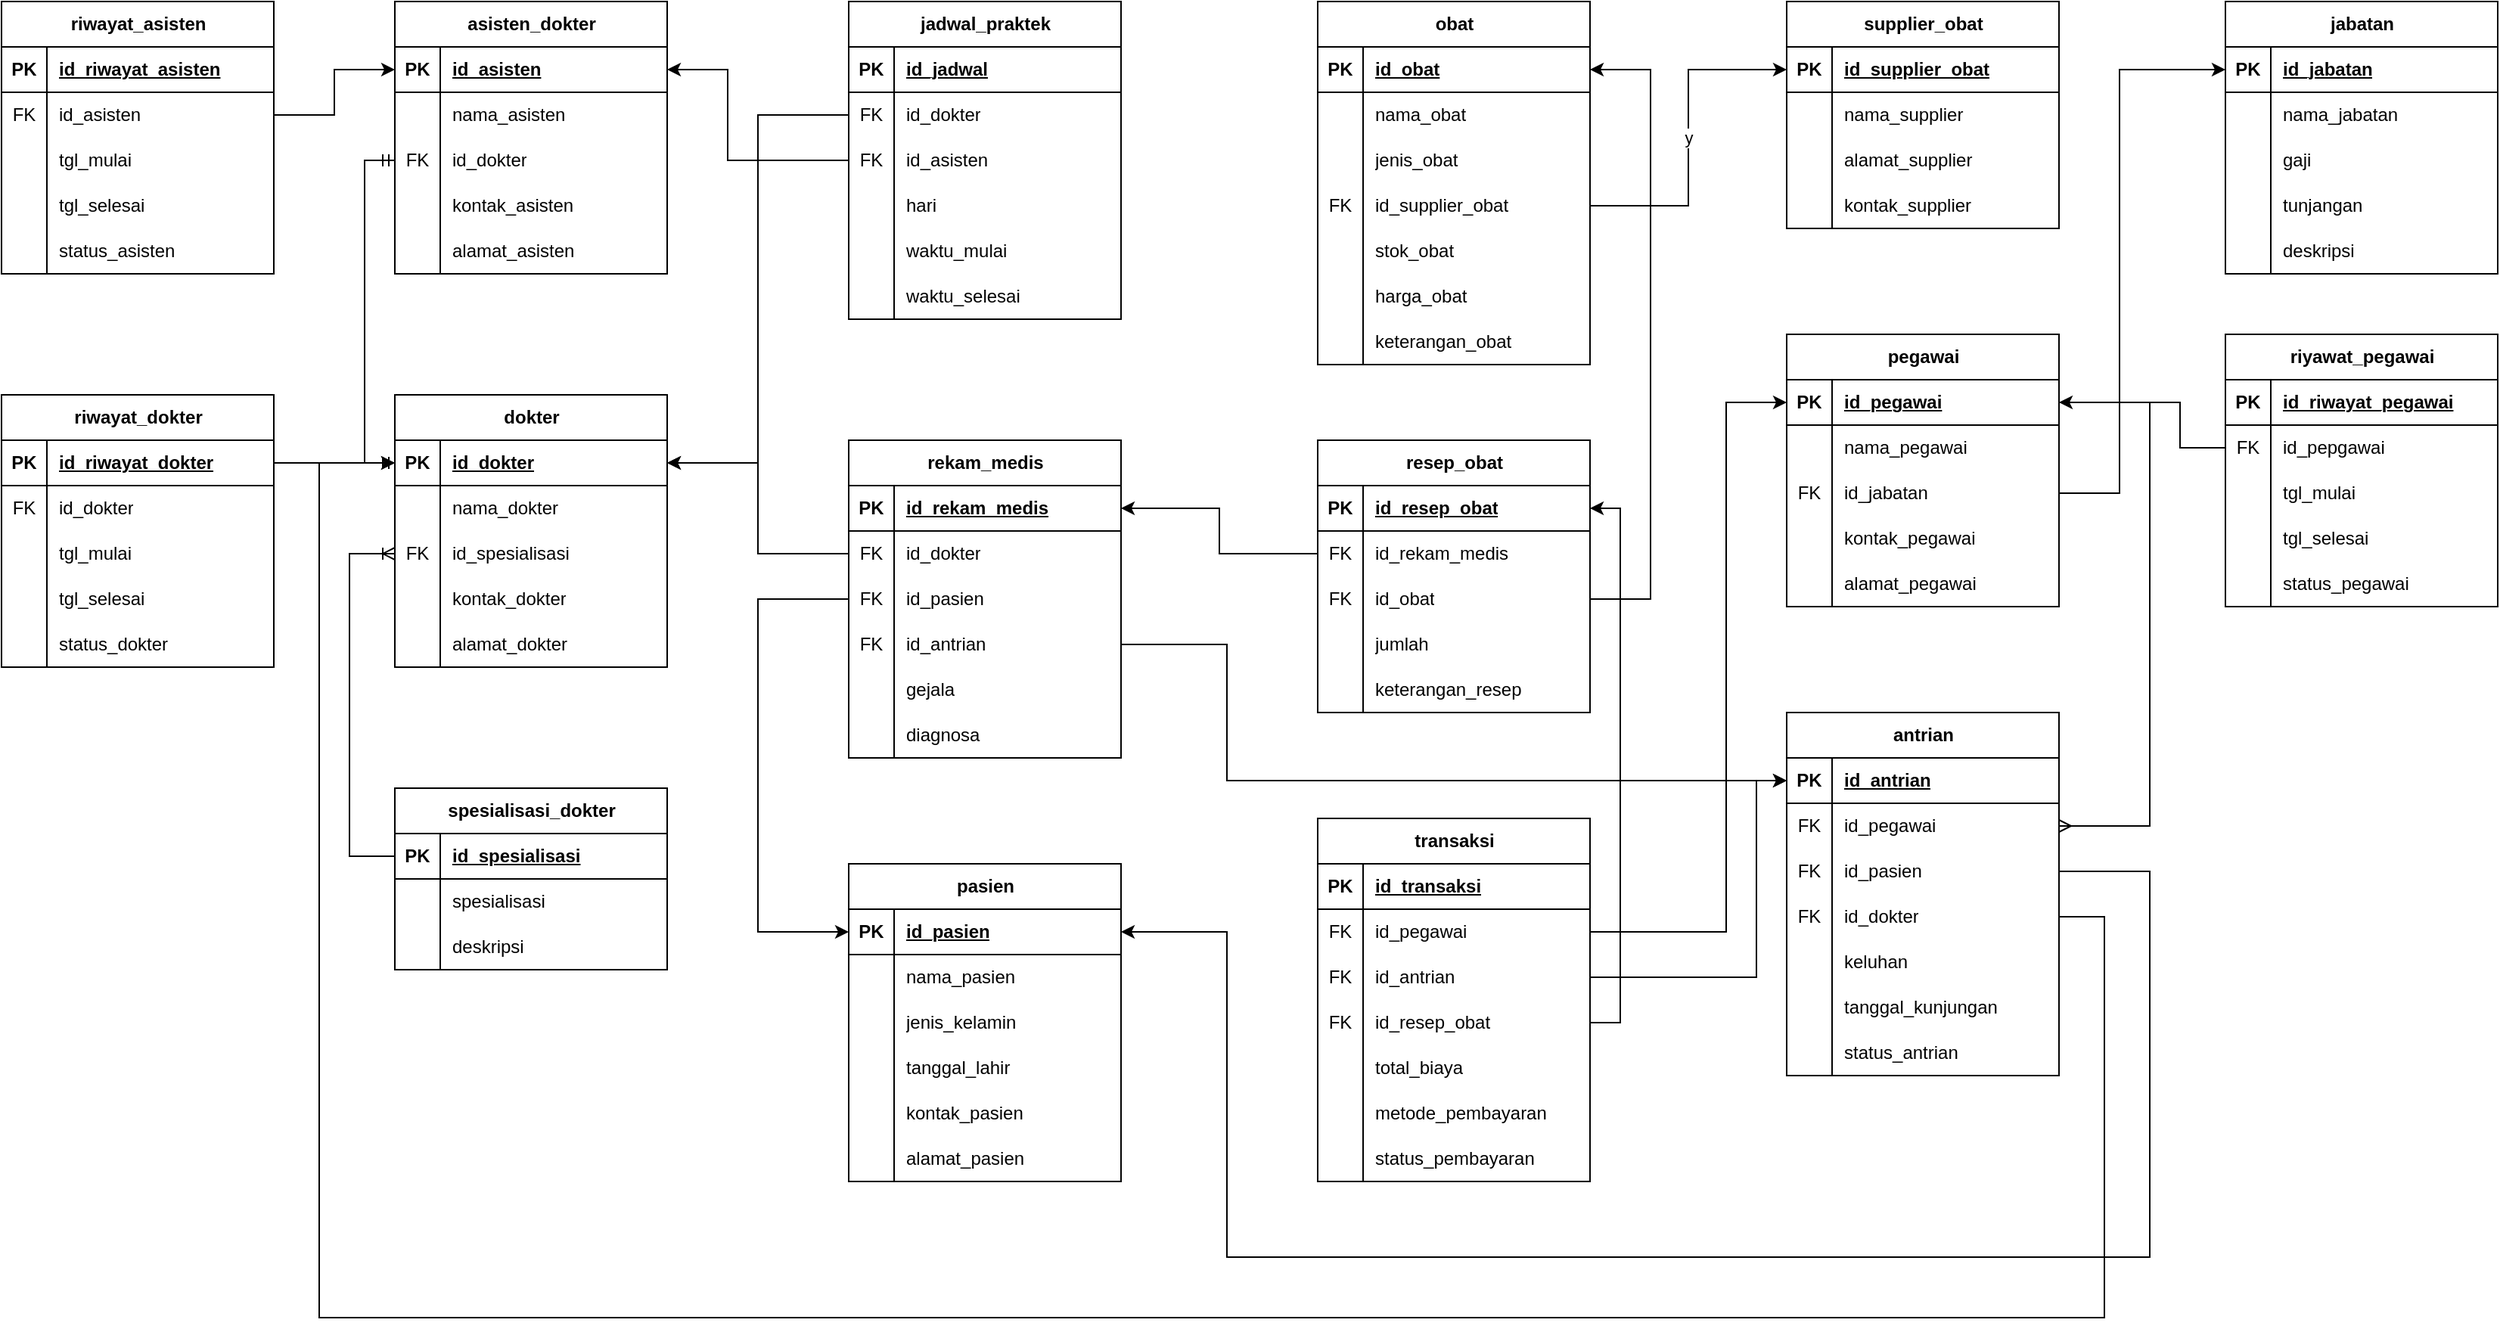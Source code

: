 <mxfile version="26.1.1">
  <diagram id="R2lEEEUBdFMjLlhIrx00" name="Page-1">
    <mxGraphModel dx="1856" dy="545" grid="1" gridSize="10" guides="1" tooltips="1" connect="1" arrows="1" fold="1" page="1" pageScale="1" pageWidth="850" pageHeight="1100" math="0" shadow="0" extFonts="Permanent Marker^https://fonts.googleapis.com/css?family=Permanent+Marker">
      <root>
        <mxCell id="0" />
        <mxCell id="1" parent="0" />
        <mxCell id="pEK8xw5Ekn7t_ozYFzey-36" value="dokter" style="shape=table;startSize=30;container=1;collapsible=1;childLayout=tableLayout;fixedRows=1;rowLines=0;fontStyle=1;align=center;resizeLast=1;html=1;" parent="1" vertex="1">
          <mxGeometry x="-50" y="1160" width="180" height="180" as="geometry" />
        </mxCell>
        <mxCell id="pEK8xw5Ekn7t_ozYFzey-37" value="" style="shape=tableRow;horizontal=0;startSize=0;swimlaneHead=0;swimlaneBody=0;fillColor=none;collapsible=0;dropTarget=0;points=[[0,0.5],[1,0.5]];portConstraint=eastwest;top=0;left=0;right=0;bottom=1;" parent="pEK8xw5Ekn7t_ozYFzey-36" vertex="1">
          <mxGeometry y="30" width="180" height="30" as="geometry" />
        </mxCell>
        <mxCell id="pEK8xw5Ekn7t_ozYFzey-38" value="PK" style="shape=partialRectangle;connectable=0;fillColor=none;top=0;left=0;bottom=0;right=0;fontStyle=1;overflow=hidden;whiteSpace=wrap;html=1;" parent="pEK8xw5Ekn7t_ozYFzey-37" vertex="1">
          <mxGeometry width="30" height="30" as="geometry">
            <mxRectangle width="30" height="30" as="alternateBounds" />
          </mxGeometry>
        </mxCell>
        <mxCell id="pEK8xw5Ekn7t_ozYFzey-39" value="id_dokter" style="shape=partialRectangle;connectable=0;fillColor=none;top=0;left=0;bottom=0;right=0;align=left;spacingLeft=6;fontStyle=5;overflow=hidden;whiteSpace=wrap;html=1;" parent="pEK8xw5Ekn7t_ozYFzey-37" vertex="1">
          <mxGeometry x="30" width="150" height="30" as="geometry">
            <mxRectangle width="150" height="30" as="alternateBounds" />
          </mxGeometry>
        </mxCell>
        <mxCell id="pEK8xw5Ekn7t_ozYFzey-40" value="" style="shape=tableRow;horizontal=0;startSize=0;swimlaneHead=0;swimlaneBody=0;fillColor=none;collapsible=0;dropTarget=0;points=[[0,0.5],[1,0.5]];portConstraint=eastwest;top=0;left=0;right=0;bottom=0;" parent="pEK8xw5Ekn7t_ozYFzey-36" vertex="1">
          <mxGeometry y="60" width="180" height="30" as="geometry" />
        </mxCell>
        <mxCell id="pEK8xw5Ekn7t_ozYFzey-41" value="" style="shape=partialRectangle;connectable=0;fillColor=none;top=0;left=0;bottom=0;right=0;editable=1;overflow=hidden;whiteSpace=wrap;html=1;" parent="pEK8xw5Ekn7t_ozYFzey-40" vertex="1">
          <mxGeometry width="30" height="30" as="geometry">
            <mxRectangle width="30" height="30" as="alternateBounds" />
          </mxGeometry>
        </mxCell>
        <mxCell id="pEK8xw5Ekn7t_ozYFzey-42" value="nama_dokter" style="shape=partialRectangle;connectable=0;fillColor=none;top=0;left=0;bottom=0;right=0;align=left;spacingLeft=6;overflow=hidden;whiteSpace=wrap;html=1;" parent="pEK8xw5Ekn7t_ozYFzey-40" vertex="1">
          <mxGeometry x="30" width="150" height="30" as="geometry">
            <mxRectangle width="150" height="30" as="alternateBounds" />
          </mxGeometry>
        </mxCell>
        <mxCell id="pEK8xw5Ekn7t_ozYFzey-43" value="" style="shape=tableRow;horizontal=0;startSize=0;swimlaneHead=0;swimlaneBody=0;fillColor=none;collapsible=0;dropTarget=0;points=[[0,0.5],[1,0.5]];portConstraint=eastwest;top=0;left=0;right=0;bottom=0;" parent="pEK8xw5Ekn7t_ozYFzey-36" vertex="1">
          <mxGeometry y="90" width="180" height="30" as="geometry" />
        </mxCell>
        <mxCell id="pEK8xw5Ekn7t_ozYFzey-44" value="FK" style="shape=partialRectangle;connectable=0;fillColor=none;top=0;left=0;bottom=0;right=0;editable=1;overflow=hidden;whiteSpace=wrap;html=1;" parent="pEK8xw5Ekn7t_ozYFzey-43" vertex="1">
          <mxGeometry width="30" height="30" as="geometry">
            <mxRectangle width="30" height="30" as="alternateBounds" />
          </mxGeometry>
        </mxCell>
        <mxCell id="pEK8xw5Ekn7t_ozYFzey-45" value="id_spesialisasi&lt;span style=&quot;white-space: pre;&quot;&gt;&#x9;&lt;/span&gt;" style="shape=partialRectangle;connectable=0;fillColor=none;top=0;left=0;bottom=0;right=0;align=left;spacingLeft=6;overflow=hidden;whiteSpace=wrap;html=1;" parent="pEK8xw5Ekn7t_ozYFzey-43" vertex="1">
          <mxGeometry x="30" width="150" height="30" as="geometry">
            <mxRectangle width="150" height="30" as="alternateBounds" />
          </mxGeometry>
        </mxCell>
        <mxCell id="pEK8xw5Ekn7t_ozYFzey-46" value="" style="shape=tableRow;horizontal=0;startSize=0;swimlaneHead=0;swimlaneBody=0;fillColor=none;collapsible=0;dropTarget=0;points=[[0,0.5],[1,0.5]];portConstraint=eastwest;top=0;left=0;right=0;bottom=0;" parent="pEK8xw5Ekn7t_ozYFzey-36" vertex="1">
          <mxGeometry y="120" width="180" height="30" as="geometry" />
        </mxCell>
        <mxCell id="pEK8xw5Ekn7t_ozYFzey-47" value="" style="shape=partialRectangle;connectable=0;fillColor=none;top=0;left=0;bottom=0;right=0;editable=1;overflow=hidden;whiteSpace=wrap;html=1;" parent="pEK8xw5Ekn7t_ozYFzey-46" vertex="1">
          <mxGeometry width="30" height="30" as="geometry">
            <mxRectangle width="30" height="30" as="alternateBounds" />
          </mxGeometry>
        </mxCell>
        <mxCell id="pEK8xw5Ekn7t_ozYFzey-48" value="kontak_dokter" style="shape=partialRectangle;connectable=0;fillColor=none;top=0;left=0;bottom=0;right=0;align=left;spacingLeft=6;overflow=hidden;whiteSpace=wrap;html=1;" parent="pEK8xw5Ekn7t_ozYFzey-46" vertex="1">
          <mxGeometry x="30" width="150" height="30" as="geometry">
            <mxRectangle width="150" height="30" as="alternateBounds" />
          </mxGeometry>
        </mxCell>
        <mxCell id="pEK8xw5Ekn7t_ozYFzey-49" value="" style="shape=tableRow;horizontal=0;startSize=0;swimlaneHead=0;swimlaneBody=0;fillColor=none;collapsible=0;dropTarget=0;points=[[0,0.5],[1,0.5]];portConstraint=eastwest;top=0;left=0;right=0;bottom=0;" parent="pEK8xw5Ekn7t_ozYFzey-36" vertex="1">
          <mxGeometry y="150" width="180" height="30" as="geometry" />
        </mxCell>
        <mxCell id="pEK8xw5Ekn7t_ozYFzey-50" value="" style="shape=partialRectangle;connectable=0;fillColor=none;top=0;left=0;bottom=0;right=0;editable=1;overflow=hidden;whiteSpace=wrap;html=1;" parent="pEK8xw5Ekn7t_ozYFzey-49" vertex="1">
          <mxGeometry width="30" height="30" as="geometry">
            <mxRectangle width="30" height="30" as="alternateBounds" />
          </mxGeometry>
        </mxCell>
        <mxCell id="pEK8xw5Ekn7t_ozYFzey-51" value="alamat_dokter" style="shape=partialRectangle;connectable=0;fillColor=none;top=0;left=0;bottom=0;right=0;align=left;spacingLeft=6;overflow=hidden;whiteSpace=wrap;html=1;" parent="pEK8xw5Ekn7t_ozYFzey-49" vertex="1">
          <mxGeometry x="30" width="150" height="30" as="geometry">
            <mxRectangle width="150" height="30" as="alternateBounds" />
          </mxGeometry>
        </mxCell>
        <mxCell id="pEK8xw5Ekn7t_ozYFzey-52" value="asisten_dokter" style="shape=table;startSize=30;container=1;collapsible=1;childLayout=tableLayout;fixedRows=1;rowLines=0;fontStyle=1;align=center;resizeLast=1;html=1;" parent="1" vertex="1">
          <mxGeometry x="-50" y="900" width="180" height="180" as="geometry" />
        </mxCell>
        <mxCell id="pEK8xw5Ekn7t_ozYFzey-53" value="" style="shape=tableRow;horizontal=0;startSize=0;swimlaneHead=0;swimlaneBody=0;fillColor=none;collapsible=0;dropTarget=0;points=[[0,0.5],[1,0.5]];portConstraint=eastwest;top=0;left=0;right=0;bottom=1;" parent="pEK8xw5Ekn7t_ozYFzey-52" vertex="1">
          <mxGeometry y="30" width="180" height="30" as="geometry" />
        </mxCell>
        <mxCell id="pEK8xw5Ekn7t_ozYFzey-54" value="PK" style="shape=partialRectangle;connectable=0;fillColor=none;top=0;left=0;bottom=0;right=0;fontStyle=1;overflow=hidden;whiteSpace=wrap;html=1;" parent="pEK8xw5Ekn7t_ozYFzey-53" vertex="1">
          <mxGeometry width="30" height="30" as="geometry">
            <mxRectangle width="30" height="30" as="alternateBounds" />
          </mxGeometry>
        </mxCell>
        <mxCell id="pEK8xw5Ekn7t_ozYFzey-55" value="id_asisten" style="shape=partialRectangle;connectable=0;fillColor=none;top=0;left=0;bottom=0;right=0;align=left;spacingLeft=6;fontStyle=5;overflow=hidden;whiteSpace=wrap;html=1;" parent="pEK8xw5Ekn7t_ozYFzey-53" vertex="1">
          <mxGeometry x="30" width="150" height="30" as="geometry">
            <mxRectangle width="150" height="30" as="alternateBounds" />
          </mxGeometry>
        </mxCell>
        <mxCell id="pEK8xw5Ekn7t_ozYFzey-56" value="" style="shape=tableRow;horizontal=0;startSize=0;swimlaneHead=0;swimlaneBody=0;fillColor=none;collapsible=0;dropTarget=0;points=[[0,0.5],[1,0.5]];portConstraint=eastwest;top=0;left=0;right=0;bottom=0;" parent="pEK8xw5Ekn7t_ozYFzey-52" vertex="1">
          <mxGeometry y="60" width="180" height="30" as="geometry" />
        </mxCell>
        <mxCell id="pEK8xw5Ekn7t_ozYFzey-57" value="" style="shape=partialRectangle;connectable=0;fillColor=none;top=0;left=0;bottom=0;right=0;editable=1;overflow=hidden;whiteSpace=wrap;html=1;" parent="pEK8xw5Ekn7t_ozYFzey-56" vertex="1">
          <mxGeometry width="30" height="30" as="geometry">
            <mxRectangle width="30" height="30" as="alternateBounds" />
          </mxGeometry>
        </mxCell>
        <mxCell id="pEK8xw5Ekn7t_ozYFzey-58" value="nama_asisten" style="shape=partialRectangle;connectable=0;fillColor=none;top=0;left=0;bottom=0;right=0;align=left;spacingLeft=6;overflow=hidden;whiteSpace=wrap;html=1;" parent="pEK8xw5Ekn7t_ozYFzey-56" vertex="1">
          <mxGeometry x="30" width="150" height="30" as="geometry">
            <mxRectangle width="150" height="30" as="alternateBounds" />
          </mxGeometry>
        </mxCell>
        <mxCell id="pEK8xw5Ekn7t_ozYFzey-59" value="" style="shape=tableRow;horizontal=0;startSize=0;swimlaneHead=0;swimlaneBody=0;fillColor=none;collapsible=0;dropTarget=0;points=[[0,0.5],[1,0.5]];portConstraint=eastwest;top=0;left=0;right=0;bottom=0;" parent="pEK8xw5Ekn7t_ozYFzey-52" vertex="1">
          <mxGeometry y="90" width="180" height="30" as="geometry" />
        </mxCell>
        <mxCell id="pEK8xw5Ekn7t_ozYFzey-60" value="FK" style="shape=partialRectangle;connectable=0;fillColor=none;top=0;left=0;bottom=0;right=0;editable=1;overflow=hidden;whiteSpace=wrap;html=1;" parent="pEK8xw5Ekn7t_ozYFzey-59" vertex="1">
          <mxGeometry width="30" height="30" as="geometry">
            <mxRectangle width="30" height="30" as="alternateBounds" />
          </mxGeometry>
        </mxCell>
        <mxCell id="pEK8xw5Ekn7t_ozYFzey-61" value="id_dokter" style="shape=partialRectangle;connectable=0;fillColor=none;top=0;left=0;bottom=0;right=0;align=left;spacingLeft=6;overflow=hidden;whiteSpace=wrap;html=1;" parent="pEK8xw5Ekn7t_ozYFzey-59" vertex="1">
          <mxGeometry x="30" width="150" height="30" as="geometry">
            <mxRectangle width="150" height="30" as="alternateBounds" />
          </mxGeometry>
        </mxCell>
        <mxCell id="pEK8xw5Ekn7t_ozYFzey-62" value="" style="shape=tableRow;horizontal=0;startSize=0;swimlaneHead=0;swimlaneBody=0;fillColor=none;collapsible=0;dropTarget=0;points=[[0,0.5],[1,0.5]];portConstraint=eastwest;top=0;left=0;right=0;bottom=0;" parent="pEK8xw5Ekn7t_ozYFzey-52" vertex="1">
          <mxGeometry y="120" width="180" height="30" as="geometry" />
        </mxCell>
        <mxCell id="pEK8xw5Ekn7t_ozYFzey-63" value="" style="shape=partialRectangle;connectable=0;fillColor=none;top=0;left=0;bottom=0;right=0;editable=1;overflow=hidden;whiteSpace=wrap;html=1;" parent="pEK8xw5Ekn7t_ozYFzey-62" vertex="1">
          <mxGeometry width="30" height="30" as="geometry">
            <mxRectangle width="30" height="30" as="alternateBounds" />
          </mxGeometry>
        </mxCell>
        <mxCell id="pEK8xw5Ekn7t_ozYFzey-64" value="kontak_asisten" style="shape=partialRectangle;connectable=0;fillColor=none;top=0;left=0;bottom=0;right=0;align=left;spacingLeft=6;overflow=hidden;whiteSpace=wrap;html=1;" parent="pEK8xw5Ekn7t_ozYFzey-62" vertex="1">
          <mxGeometry x="30" width="150" height="30" as="geometry">
            <mxRectangle width="150" height="30" as="alternateBounds" />
          </mxGeometry>
        </mxCell>
        <mxCell id="pEK8xw5Ekn7t_ozYFzey-65" value="" style="shape=tableRow;horizontal=0;startSize=0;swimlaneHead=0;swimlaneBody=0;fillColor=none;collapsible=0;dropTarget=0;points=[[0,0.5],[1,0.5]];portConstraint=eastwest;top=0;left=0;right=0;bottom=0;" parent="pEK8xw5Ekn7t_ozYFzey-52" vertex="1">
          <mxGeometry y="150" width="180" height="30" as="geometry" />
        </mxCell>
        <mxCell id="pEK8xw5Ekn7t_ozYFzey-66" value="" style="shape=partialRectangle;connectable=0;fillColor=none;top=0;left=0;bottom=0;right=0;editable=1;overflow=hidden;whiteSpace=wrap;html=1;" parent="pEK8xw5Ekn7t_ozYFzey-65" vertex="1">
          <mxGeometry width="30" height="30" as="geometry">
            <mxRectangle width="30" height="30" as="alternateBounds" />
          </mxGeometry>
        </mxCell>
        <mxCell id="pEK8xw5Ekn7t_ozYFzey-67" value="alamat_asisten" style="shape=partialRectangle;connectable=0;fillColor=none;top=0;left=0;bottom=0;right=0;align=left;spacingLeft=6;overflow=hidden;whiteSpace=wrap;html=1;" parent="pEK8xw5Ekn7t_ozYFzey-65" vertex="1">
          <mxGeometry x="30" width="150" height="30" as="geometry">
            <mxRectangle width="150" height="30" as="alternateBounds" />
          </mxGeometry>
        </mxCell>
        <mxCell id="pEK8xw5Ekn7t_ozYFzey-68" value="spesialisasi_dokter" style="shape=table;startSize=30;container=1;collapsible=1;childLayout=tableLayout;fixedRows=1;rowLines=0;fontStyle=1;align=center;resizeLast=1;html=1;" parent="1" vertex="1">
          <mxGeometry x="-50" y="1420" width="180" height="120" as="geometry" />
        </mxCell>
        <mxCell id="pEK8xw5Ekn7t_ozYFzey-69" value="" style="shape=tableRow;horizontal=0;startSize=0;swimlaneHead=0;swimlaneBody=0;fillColor=none;collapsible=0;dropTarget=0;points=[[0,0.5],[1,0.5]];portConstraint=eastwest;top=0;left=0;right=0;bottom=1;" parent="pEK8xw5Ekn7t_ozYFzey-68" vertex="1">
          <mxGeometry y="30" width="180" height="30" as="geometry" />
        </mxCell>
        <mxCell id="pEK8xw5Ekn7t_ozYFzey-70" value="PK" style="shape=partialRectangle;connectable=0;fillColor=none;top=0;left=0;bottom=0;right=0;fontStyle=1;overflow=hidden;whiteSpace=wrap;html=1;" parent="pEK8xw5Ekn7t_ozYFzey-69" vertex="1">
          <mxGeometry width="30" height="30" as="geometry">
            <mxRectangle width="30" height="30" as="alternateBounds" />
          </mxGeometry>
        </mxCell>
        <mxCell id="pEK8xw5Ekn7t_ozYFzey-71" value="id_spesialisasi" style="shape=partialRectangle;connectable=0;fillColor=none;top=0;left=0;bottom=0;right=0;align=left;spacingLeft=6;fontStyle=5;overflow=hidden;whiteSpace=wrap;html=1;" parent="pEK8xw5Ekn7t_ozYFzey-69" vertex="1">
          <mxGeometry x="30" width="150" height="30" as="geometry">
            <mxRectangle width="150" height="30" as="alternateBounds" />
          </mxGeometry>
        </mxCell>
        <mxCell id="pEK8xw5Ekn7t_ozYFzey-72" value="" style="shape=tableRow;horizontal=0;startSize=0;swimlaneHead=0;swimlaneBody=0;fillColor=none;collapsible=0;dropTarget=0;points=[[0,0.5],[1,0.5]];portConstraint=eastwest;top=0;left=0;right=0;bottom=0;" parent="pEK8xw5Ekn7t_ozYFzey-68" vertex="1">
          <mxGeometry y="60" width="180" height="30" as="geometry" />
        </mxCell>
        <mxCell id="pEK8xw5Ekn7t_ozYFzey-73" value="" style="shape=partialRectangle;connectable=0;fillColor=none;top=0;left=0;bottom=0;right=0;editable=1;overflow=hidden;whiteSpace=wrap;html=1;" parent="pEK8xw5Ekn7t_ozYFzey-72" vertex="1">
          <mxGeometry width="30" height="30" as="geometry">
            <mxRectangle width="30" height="30" as="alternateBounds" />
          </mxGeometry>
        </mxCell>
        <mxCell id="pEK8xw5Ekn7t_ozYFzey-74" value="spesialisasi" style="shape=partialRectangle;connectable=0;fillColor=none;top=0;left=0;bottom=0;right=0;align=left;spacingLeft=6;overflow=hidden;whiteSpace=wrap;html=1;" parent="pEK8xw5Ekn7t_ozYFzey-72" vertex="1">
          <mxGeometry x="30" width="150" height="30" as="geometry">
            <mxRectangle width="150" height="30" as="alternateBounds" />
          </mxGeometry>
        </mxCell>
        <mxCell id="pEK8xw5Ekn7t_ozYFzey-75" value="" style="shape=tableRow;horizontal=0;startSize=0;swimlaneHead=0;swimlaneBody=0;fillColor=none;collapsible=0;dropTarget=0;points=[[0,0.5],[1,0.5]];portConstraint=eastwest;top=0;left=0;right=0;bottom=0;" parent="pEK8xw5Ekn7t_ozYFzey-68" vertex="1">
          <mxGeometry y="90" width="180" height="30" as="geometry" />
        </mxCell>
        <mxCell id="pEK8xw5Ekn7t_ozYFzey-76" value="" style="shape=partialRectangle;connectable=0;fillColor=none;top=0;left=0;bottom=0;right=0;editable=1;overflow=hidden;whiteSpace=wrap;html=1;" parent="pEK8xw5Ekn7t_ozYFzey-75" vertex="1">
          <mxGeometry width="30" height="30" as="geometry">
            <mxRectangle width="30" height="30" as="alternateBounds" />
          </mxGeometry>
        </mxCell>
        <mxCell id="pEK8xw5Ekn7t_ozYFzey-77" value="deskripsi" style="shape=partialRectangle;connectable=0;fillColor=none;top=0;left=0;bottom=0;right=0;align=left;spacingLeft=6;overflow=hidden;whiteSpace=wrap;html=1;" parent="pEK8xw5Ekn7t_ozYFzey-75" vertex="1">
          <mxGeometry x="30" width="150" height="30" as="geometry">
            <mxRectangle width="150" height="30" as="alternateBounds" />
          </mxGeometry>
        </mxCell>
        <mxCell id="pEK8xw5Ekn7t_ozYFzey-81" value="jadwal_praktek" style="shape=table;startSize=30;container=1;collapsible=1;childLayout=tableLayout;fixedRows=1;rowLines=0;fontStyle=1;align=center;resizeLast=1;html=1;" parent="1" vertex="1">
          <mxGeometry x="250" y="900" width="180" height="210" as="geometry" />
        </mxCell>
        <mxCell id="pEK8xw5Ekn7t_ozYFzey-82" value="" style="shape=tableRow;horizontal=0;startSize=0;swimlaneHead=0;swimlaneBody=0;fillColor=none;collapsible=0;dropTarget=0;points=[[0,0.5],[1,0.5]];portConstraint=eastwest;top=0;left=0;right=0;bottom=1;" parent="pEK8xw5Ekn7t_ozYFzey-81" vertex="1">
          <mxGeometry y="30" width="180" height="30" as="geometry" />
        </mxCell>
        <mxCell id="pEK8xw5Ekn7t_ozYFzey-83" value="PK" style="shape=partialRectangle;connectable=0;fillColor=none;top=0;left=0;bottom=0;right=0;fontStyle=1;overflow=hidden;whiteSpace=wrap;html=1;" parent="pEK8xw5Ekn7t_ozYFzey-82" vertex="1">
          <mxGeometry width="30" height="30" as="geometry">
            <mxRectangle width="30" height="30" as="alternateBounds" />
          </mxGeometry>
        </mxCell>
        <mxCell id="pEK8xw5Ekn7t_ozYFzey-84" value="id_jadwal" style="shape=partialRectangle;connectable=0;fillColor=none;top=0;left=0;bottom=0;right=0;align=left;spacingLeft=6;fontStyle=5;overflow=hidden;whiteSpace=wrap;html=1;" parent="pEK8xw5Ekn7t_ozYFzey-82" vertex="1">
          <mxGeometry x="30" width="150" height="30" as="geometry">
            <mxRectangle width="150" height="30" as="alternateBounds" />
          </mxGeometry>
        </mxCell>
        <mxCell id="pEK8xw5Ekn7t_ozYFzey-85" value="" style="shape=tableRow;horizontal=0;startSize=0;swimlaneHead=0;swimlaneBody=0;fillColor=none;collapsible=0;dropTarget=0;points=[[0,0.5],[1,0.5]];portConstraint=eastwest;top=0;left=0;right=0;bottom=0;" parent="pEK8xw5Ekn7t_ozYFzey-81" vertex="1">
          <mxGeometry y="60" width="180" height="30" as="geometry" />
        </mxCell>
        <mxCell id="pEK8xw5Ekn7t_ozYFzey-86" value="FK" style="shape=partialRectangle;connectable=0;fillColor=none;top=0;left=0;bottom=0;right=0;editable=1;overflow=hidden;whiteSpace=wrap;html=1;" parent="pEK8xw5Ekn7t_ozYFzey-85" vertex="1">
          <mxGeometry width="30" height="30" as="geometry">
            <mxRectangle width="30" height="30" as="alternateBounds" />
          </mxGeometry>
        </mxCell>
        <mxCell id="pEK8xw5Ekn7t_ozYFzey-87" value="id_dokter" style="shape=partialRectangle;connectable=0;fillColor=none;top=0;left=0;bottom=0;right=0;align=left;spacingLeft=6;overflow=hidden;whiteSpace=wrap;html=1;" parent="pEK8xw5Ekn7t_ozYFzey-85" vertex="1">
          <mxGeometry x="30" width="150" height="30" as="geometry">
            <mxRectangle width="150" height="30" as="alternateBounds" />
          </mxGeometry>
        </mxCell>
        <mxCell id="pEK8xw5Ekn7t_ozYFzey-88" value="" style="shape=tableRow;horizontal=0;startSize=0;swimlaneHead=0;swimlaneBody=0;fillColor=none;collapsible=0;dropTarget=0;points=[[0,0.5],[1,0.5]];portConstraint=eastwest;top=0;left=0;right=0;bottom=0;" parent="pEK8xw5Ekn7t_ozYFzey-81" vertex="1">
          <mxGeometry y="90" width="180" height="30" as="geometry" />
        </mxCell>
        <mxCell id="pEK8xw5Ekn7t_ozYFzey-89" value="FK" style="shape=partialRectangle;connectable=0;fillColor=none;top=0;left=0;bottom=0;right=0;editable=1;overflow=hidden;whiteSpace=wrap;html=1;" parent="pEK8xw5Ekn7t_ozYFzey-88" vertex="1">
          <mxGeometry width="30" height="30" as="geometry">
            <mxRectangle width="30" height="30" as="alternateBounds" />
          </mxGeometry>
        </mxCell>
        <mxCell id="pEK8xw5Ekn7t_ozYFzey-90" value="id_asisten" style="shape=partialRectangle;connectable=0;fillColor=none;top=0;left=0;bottom=0;right=0;align=left;spacingLeft=6;overflow=hidden;whiteSpace=wrap;html=1;" parent="pEK8xw5Ekn7t_ozYFzey-88" vertex="1">
          <mxGeometry x="30" width="150" height="30" as="geometry">
            <mxRectangle width="150" height="30" as="alternateBounds" />
          </mxGeometry>
        </mxCell>
        <mxCell id="pEK8xw5Ekn7t_ozYFzey-91" value="" style="shape=tableRow;horizontal=0;startSize=0;swimlaneHead=0;swimlaneBody=0;fillColor=none;collapsible=0;dropTarget=0;points=[[0,0.5],[1,0.5]];portConstraint=eastwest;top=0;left=0;right=0;bottom=0;" parent="pEK8xw5Ekn7t_ozYFzey-81" vertex="1">
          <mxGeometry y="120" width="180" height="30" as="geometry" />
        </mxCell>
        <mxCell id="pEK8xw5Ekn7t_ozYFzey-92" value="" style="shape=partialRectangle;connectable=0;fillColor=none;top=0;left=0;bottom=0;right=0;editable=1;overflow=hidden;whiteSpace=wrap;html=1;" parent="pEK8xw5Ekn7t_ozYFzey-91" vertex="1">
          <mxGeometry width="30" height="30" as="geometry">
            <mxRectangle width="30" height="30" as="alternateBounds" />
          </mxGeometry>
        </mxCell>
        <mxCell id="pEK8xw5Ekn7t_ozYFzey-93" value="hari" style="shape=partialRectangle;connectable=0;fillColor=none;top=0;left=0;bottom=0;right=0;align=left;spacingLeft=6;overflow=hidden;whiteSpace=wrap;html=1;" parent="pEK8xw5Ekn7t_ozYFzey-91" vertex="1">
          <mxGeometry x="30" width="150" height="30" as="geometry">
            <mxRectangle width="150" height="30" as="alternateBounds" />
          </mxGeometry>
        </mxCell>
        <mxCell id="pEK8xw5Ekn7t_ozYFzey-97" value="" style="shape=tableRow;horizontal=0;startSize=0;swimlaneHead=0;swimlaneBody=0;fillColor=none;collapsible=0;dropTarget=0;points=[[0,0.5],[1,0.5]];portConstraint=eastwest;top=0;left=0;right=0;bottom=0;" parent="pEK8xw5Ekn7t_ozYFzey-81" vertex="1">
          <mxGeometry y="150" width="180" height="30" as="geometry" />
        </mxCell>
        <mxCell id="pEK8xw5Ekn7t_ozYFzey-98" value="" style="shape=partialRectangle;connectable=0;fillColor=none;top=0;left=0;bottom=0;right=0;editable=1;overflow=hidden;whiteSpace=wrap;html=1;" parent="pEK8xw5Ekn7t_ozYFzey-97" vertex="1">
          <mxGeometry width="30" height="30" as="geometry">
            <mxRectangle width="30" height="30" as="alternateBounds" />
          </mxGeometry>
        </mxCell>
        <mxCell id="pEK8xw5Ekn7t_ozYFzey-99" value="waktu_mulai" style="shape=partialRectangle;connectable=0;fillColor=none;top=0;left=0;bottom=0;right=0;align=left;spacingLeft=6;overflow=hidden;whiteSpace=wrap;html=1;" parent="pEK8xw5Ekn7t_ozYFzey-97" vertex="1">
          <mxGeometry x="30" width="150" height="30" as="geometry">
            <mxRectangle width="150" height="30" as="alternateBounds" />
          </mxGeometry>
        </mxCell>
        <mxCell id="pEK8xw5Ekn7t_ozYFzey-100" value="" style="shape=tableRow;horizontal=0;startSize=0;swimlaneHead=0;swimlaneBody=0;fillColor=none;collapsible=0;dropTarget=0;points=[[0,0.5],[1,0.5]];portConstraint=eastwest;top=0;left=0;right=0;bottom=0;" parent="pEK8xw5Ekn7t_ozYFzey-81" vertex="1">
          <mxGeometry y="180" width="180" height="30" as="geometry" />
        </mxCell>
        <mxCell id="pEK8xw5Ekn7t_ozYFzey-101" value="" style="shape=partialRectangle;connectable=0;fillColor=none;top=0;left=0;bottom=0;right=0;editable=1;overflow=hidden;whiteSpace=wrap;html=1;" parent="pEK8xw5Ekn7t_ozYFzey-100" vertex="1">
          <mxGeometry width="30" height="30" as="geometry">
            <mxRectangle width="30" height="30" as="alternateBounds" />
          </mxGeometry>
        </mxCell>
        <mxCell id="pEK8xw5Ekn7t_ozYFzey-102" value="waktu_selesai" style="shape=partialRectangle;connectable=0;fillColor=none;top=0;left=0;bottom=0;right=0;align=left;spacingLeft=6;overflow=hidden;whiteSpace=wrap;html=1;" parent="pEK8xw5Ekn7t_ozYFzey-100" vertex="1">
          <mxGeometry x="30" width="150" height="30" as="geometry">
            <mxRectangle width="150" height="30" as="alternateBounds" />
          </mxGeometry>
        </mxCell>
        <mxCell id="pEK8xw5Ekn7t_ozYFzey-103" value="pasien" style="shape=table;startSize=30;container=1;collapsible=1;childLayout=tableLayout;fixedRows=1;rowLines=0;fontStyle=1;align=center;resizeLast=1;html=1;" parent="1" vertex="1">
          <mxGeometry x="250" y="1470" width="180" height="210" as="geometry" />
        </mxCell>
        <mxCell id="pEK8xw5Ekn7t_ozYFzey-104" value="" style="shape=tableRow;horizontal=0;startSize=0;swimlaneHead=0;swimlaneBody=0;fillColor=none;collapsible=0;dropTarget=0;points=[[0,0.5],[1,0.5]];portConstraint=eastwest;top=0;left=0;right=0;bottom=1;" parent="pEK8xw5Ekn7t_ozYFzey-103" vertex="1">
          <mxGeometry y="30" width="180" height="30" as="geometry" />
        </mxCell>
        <mxCell id="pEK8xw5Ekn7t_ozYFzey-105" value="PK" style="shape=partialRectangle;connectable=0;fillColor=none;top=0;left=0;bottom=0;right=0;fontStyle=1;overflow=hidden;whiteSpace=wrap;html=1;" parent="pEK8xw5Ekn7t_ozYFzey-104" vertex="1">
          <mxGeometry width="30" height="30" as="geometry">
            <mxRectangle width="30" height="30" as="alternateBounds" />
          </mxGeometry>
        </mxCell>
        <mxCell id="pEK8xw5Ekn7t_ozYFzey-106" value="id_pasien" style="shape=partialRectangle;connectable=0;fillColor=none;top=0;left=0;bottom=0;right=0;align=left;spacingLeft=6;fontStyle=5;overflow=hidden;whiteSpace=wrap;html=1;" parent="pEK8xw5Ekn7t_ozYFzey-104" vertex="1">
          <mxGeometry x="30" width="150" height="30" as="geometry">
            <mxRectangle width="150" height="30" as="alternateBounds" />
          </mxGeometry>
        </mxCell>
        <mxCell id="pEK8xw5Ekn7t_ozYFzey-107" value="" style="shape=tableRow;horizontal=0;startSize=0;swimlaneHead=0;swimlaneBody=0;fillColor=none;collapsible=0;dropTarget=0;points=[[0,0.5],[1,0.5]];portConstraint=eastwest;top=0;left=0;right=0;bottom=0;" parent="pEK8xw5Ekn7t_ozYFzey-103" vertex="1">
          <mxGeometry y="60" width="180" height="30" as="geometry" />
        </mxCell>
        <mxCell id="pEK8xw5Ekn7t_ozYFzey-108" value="" style="shape=partialRectangle;connectable=0;fillColor=none;top=0;left=0;bottom=0;right=0;editable=1;overflow=hidden;whiteSpace=wrap;html=1;" parent="pEK8xw5Ekn7t_ozYFzey-107" vertex="1">
          <mxGeometry width="30" height="30" as="geometry">
            <mxRectangle width="30" height="30" as="alternateBounds" />
          </mxGeometry>
        </mxCell>
        <mxCell id="pEK8xw5Ekn7t_ozYFzey-109" value="nama_pasien" style="shape=partialRectangle;connectable=0;fillColor=none;top=0;left=0;bottom=0;right=0;align=left;spacingLeft=6;overflow=hidden;whiteSpace=wrap;html=1;" parent="pEK8xw5Ekn7t_ozYFzey-107" vertex="1">
          <mxGeometry x="30" width="150" height="30" as="geometry">
            <mxRectangle width="150" height="30" as="alternateBounds" />
          </mxGeometry>
        </mxCell>
        <mxCell id="pEK8xw5Ekn7t_ozYFzey-110" value="" style="shape=tableRow;horizontal=0;startSize=0;swimlaneHead=0;swimlaneBody=0;fillColor=none;collapsible=0;dropTarget=0;points=[[0,0.5],[1,0.5]];portConstraint=eastwest;top=0;left=0;right=0;bottom=0;" parent="pEK8xw5Ekn7t_ozYFzey-103" vertex="1">
          <mxGeometry y="90" width="180" height="30" as="geometry" />
        </mxCell>
        <mxCell id="pEK8xw5Ekn7t_ozYFzey-111" value="" style="shape=partialRectangle;connectable=0;fillColor=none;top=0;left=0;bottom=0;right=0;editable=1;overflow=hidden;whiteSpace=wrap;html=1;" parent="pEK8xw5Ekn7t_ozYFzey-110" vertex="1">
          <mxGeometry width="30" height="30" as="geometry">
            <mxRectangle width="30" height="30" as="alternateBounds" />
          </mxGeometry>
        </mxCell>
        <mxCell id="pEK8xw5Ekn7t_ozYFzey-112" value="jenis_kelamin" style="shape=partialRectangle;connectable=0;fillColor=none;top=0;left=0;bottom=0;right=0;align=left;spacingLeft=6;overflow=hidden;whiteSpace=wrap;html=1;" parent="pEK8xw5Ekn7t_ozYFzey-110" vertex="1">
          <mxGeometry x="30" width="150" height="30" as="geometry">
            <mxRectangle width="150" height="30" as="alternateBounds" />
          </mxGeometry>
        </mxCell>
        <mxCell id="pEK8xw5Ekn7t_ozYFzey-113" value="" style="shape=tableRow;horizontal=0;startSize=0;swimlaneHead=0;swimlaneBody=0;fillColor=none;collapsible=0;dropTarget=0;points=[[0,0.5],[1,0.5]];portConstraint=eastwest;top=0;left=0;right=0;bottom=0;" parent="pEK8xw5Ekn7t_ozYFzey-103" vertex="1">
          <mxGeometry y="120" width="180" height="30" as="geometry" />
        </mxCell>
        <mxCell id="pEK8xw5Ekn7t_ozYFzey-114" value="" style="shape=partialRectangle;connectable=0;fillColor=none;top=0;left=0;bottom=0;right=0;editable=1;overflow=hidden;whiteSpace=wrap;html=1;" parent="pEK8xw5Ekn7t_ozYFzey-113" vertex="1">
          <mxGeometry width="30" height="30" as="geometry">
            <mxRectangle width="30" height="30" as="alternateBounds" />
          </mxGeometry>
        </mxCell>
        <mxCell id="pEK8xw5Ekn7t_ozYFzey-115" value="tanggal_lahir" style="shape=partialRectangle;connectable=0;fillColor=none;top=0;left=0;bottom=0;right=0;align=left;spacingLeft=6;overflow=hidden;whiteSpace=wrap;html=1;" parent="pEK8xw5Ekn7t_ozYFzey-113" vertex="1">
          <mxGeometry x="30" width="150" height="30" as="geometry">
            <mxRectangle width="150" height="30" as="alternateBounds" />
          </mxGeometry>
        </mxCell>
        <mxCell id="pEK8xw5Ekn7t_ozYFzey-119" value="" style="shape=tableRow;horizontal=0;startSize=0;swimlaneHead=0;swimlaneBody=0;fillColor=none;collapsible=0;dropTarget=0;points=[[0,0.5],[1,0.5]];portConstraint=eastwest;top=0;left=0;right=0;bottom=0;" parent="pEK8xw5Ekn7t_ozYFzey-103" vertex="1">
          <mxGeometry y="150" width="180" height="30" as="geometry" />
        </mxCell>
        <mxCell id="pEK8xw5Ekn7t_ozYFzey-120" value="" style="shape=partialRectangle;connectable=0;fillColor=none;top=0;left=0;bottom=0;right=0;editable=1;overflow=hidden;whiteSpace=wrap;html=1;" parent="pEK8xw5Ekn7t_ozYFzey-119" vertex="1">
          <mxGeometry width="30" height="30" as="geometry">
            <mxRectangle width="30" height="30" as="alternateBounds" />
          </mxGeometry>
        </mxCell>
        <mxCell id="pEK8xw5Ekn7t_ozYFzey-121" value="kontak_pasien" style="shape=partialRectangle;connectable=0;fillColor=none;top=0;left=0;bottom=0;right=0;align=left;spacingLeft=6;overflow=hidden;whiteSpace=wrap;html=1;" parent="pEK8xw5Ekn7t_ozYFzey-119" vertex="1">
          <mxGeometry x="30" width="150" height="30" as="geometry">
            <mxRectangle width="150" height="30" as="alternateBounds" />
          </mxGeometry>
        </mxCell>
        <mxCell id="pEK8xw5Ekn7t_ozYFzey-122" value="" style="shape=tableRow;horizontal=0;startSize=0;swimlaneHead=0;swimlaneBody=0;fillColor=none;collapsible=0;dropTarget=0;points=[[0,0.5],[1,0.5]];portConstraint=eastwest;top=0;left=0;right=0;bottom=0;" parent="pEK8xw5Ekn7t_ozYFzey-103" vertex="1">
          <mxGeometry y="180" width="180" height="30" as="geometry" />
        </mxCell>
        <mxCell id="pEK8xw5Ekn7t_ozYFzey-123" value="" style="shape=partialRectangle;connectable=0;fillColor=none;top=0;left=0;bottom=0;right=0;editable=1;overflow=hidden;whiteSpace=wrap;html=1;" parent="pEK8xw5Ekn7t_ozYFzey-122" vertex="1">
          <mxGeometry width="30" height="30" as="geometry">
            <mxRectangle width="30" height="30" as="alternateBounds" />
          </mxGeometry>
        </mxCell>
        <mxCell id="pEK8xw5Ekn7t_ozYFzey-124" value="alamat_pasien" style="shape=partialRectangle;connectable=0;fillColor=none;top=0;left=0;bottom=0;right=0;align=left;spacingLeft=6;overflow=hidden;whiteSpace=wrap;html=1;" parent="pEK8xw5Ekn7t_ozYFzey-122" vertex="1">
          <mxGeometry x="30" width="150" height="30" as="geometry">
            <mxRectangle width="150" height="30" as="alternateBounds" />
          </mxGeometry>
        </mxCell>
        <mxCell id="pEK8xw5Ekn7t_ozYFzey-125" value="pegawai" style="shape=table;startSize=30;container=1;collapsible=1;childLayout=tableLayout;fixedRows=1;rowLines=0;fontStyle=1;align=center;resizeLast=1;html=1;" parent="1" vertex="1">
          <mxGeometry x="870" y="1120" width="180" height="180" as="geometry" />
        </mxCell>
        <mxCell id="pEK8xw5Ekn7t_ozYFzey-126" value="" style="shape=tableRow;horizontal=0;startSize=0;swimlaneHead=0;swimlaneBody=0;fillColor=none;collapsible=0;dropTarget=0;points=[[0,0.5],[1,0.5]];portConstraint=eastwest;top=0;left=0;right=0;bottom=1;" parent="pEK8xw5Ekn7t_ozYFzey-125" vertex="1">
          <mxGeometry y="30" width="180" height="30" as="geometry" />
        </mxCell>
        <mxCell id="pEK8xw5Ekn7t_ozYFzey-127" value="PK" style="shape=partialRectangle;connectable=0;fillColor=none;top=0;left=0;bottom=0;right=0;fontStyle=1;overflow=hidden;whiteSpace=wrap;html=1;" parent="pEK8xw5Ekn7t_ozYFzey-126" vertex="1">
          <mxGeometry width="30" height="30" as="geometry">
            <mxRectangle width="30" height="30" as="alternateBounds" />
          </mxGeometry>
        </mxCell>
        <mxCell id="pEK8xw5Ekn7t_ozYFzey-128" value="id_pegawai" style="shape=partialRectangle;connectable=0;fillColor=none;top=0;left=0;bottom=0;right=0;align=left;spacingLeft=6;fontStyle=5;overflow=hidden;whiteSpace=wrap;html=1;" parent="pEK8xw5Ekn7t_ozYFzey-126" vertex="1">
          <mxGeometry x="30" width="150" height="30" as="geometry">
            <mxRectangle width="150" height="30" as="alternateBounds" />
          </mxGeometry>
        </mxCell>
        <mxCell id="pEK8xw5Ekn7t_ozYFzey-129" value="" style="shape=tableRow;horizontal=0;startSize=0;swimlaneHead=0;swimlaneBody=0;fillColor=none;collapsible=0;dropTarget=0;points=[[0,0.5],[1,0.5]];portConstraint=eastwest;top=0;left=0;right=0;bottom=0;" parent="pEK8xw5Ekn7t_ozYFzey-125" vertex="1">
          <mxGeometry y="60" width="180" height="30" as="geometry" />
        </mxCell>
        <mxCell id="pEK8xw5Ekn7t_ozYFzey-130" value="" style="shape=partialRectangle;connectable=0;fillColor=none;top=0;left=0;bottom=0;right=0;editable=1;overflow=hidden;whiteSpace=wrap;html=1;" parent="pEK8xw5Ekn7t_ozYFzey-129" vertex="1">
          <mxGeometry width="30" height="30" as="geometry">
            <mxRectangle width="30" height="30" as="alternateBounds" />
          </mxGeometry>
        </mxCell>
        <mxCell id="pEK8xw5Ekn7t_ozYFzey-131" value="nama_pegawai" style="shape=partialRectangle;connectable=0;fillColor=none;top=0;left=0;bottom=0;right=0;align=left;spacingLeft=6;overflow=hidden;whiteSpace=wrap;html=1;" parent="pEK8xw5Ekn7t_ozYFzey-129" vertex="1">
          <mxGeometry x="30" width="150" height="30" as="geometry">
            <mxRectangle width="150" height="30" as="alternateBounds" />
          </mxGeometry>
        </mxCell>
        <mxCell id="pEK8xw5Ekn7t_ozYFzey-132" value="" style="shape=tableRow;horizontal=0;startSize=0;swimlaneHead=0;swimlaneBody=0;fillColor=none;collapsible=0;dropTarget=0;points=[[0,0.5],[1,0.5]];portConstraint=eastwest;top=0;left=0;right=0;bottom=0;" parent="pEK8xw5Ekn7t_ozYFzey-125" vertex="1">
          <mxGeometry y="90" width="180" height="30" as="geometry" />
        </mxCell>
        <mxCell id="pEK8xw5Ekn7t_ozYFzey-133" value="FK" style="shape=partialRectangle;connectable=0;fillColor=none;top=0;left=0;bottom=0;right=0;editable=1;overflow=hidden;whiteSpace=wrap;html=1;" parent="pEK8xw5Ekn7t_ozYFzey-132" vertex="1">
          <mxGeometry width="30" height="30" as="geometry">
            <mxRectangle width="30" height="30" as="alternateBounds" />
          </mxGeometry>
        </mxCell>
        <mxCell id="pEK8xw5Ekn7t_ozYFzey-134" value="id_jabatan" style="shape=partialRectangle;connectable=0;fillColor=none;top=0;left=0;bottom=0;right=0;align=left;spacingLeft=6;overflow=hidden;whiteSpace=wrap;html=1;" parent="pEK8xw5Ekn7t_ozYFzey-132" vertex="1">
          <mxGeometry x="30" width="150" height="30" as="geometry">
            <mxRectangle width="150" height="30" as="alternateBounds" />
          </mxGeometry>
        </mxCell>
        <mxCell id="pEK8xw5Ekn7t_ozYFzey-135" value="" style="shape=tableRow;horizontal=0;startSize=0;swimlaneHead=0;swimlaneBody=0;fillColor=none;collapsible=0;dropTarget=0;points=[[0,0.5],[1,0.5]];portConstraint=eastwest;top=0;left=0;right=0;bottom=0;" parent="pEK8xw5Ekn7t_ozYFzey-125" vertex="1">
          <mxGeometry y="120" width="180" height="30" as="geometry" />
        </mxCell>
        <mxCell id="pEK8xw5Ekn7t_ozYFzey-136" value="" style="shape=partialRectangle;connectable=0;fillColor=none;top=0;left=0;bottom=0;right=0;editable=1;overflow=hidden;whiteSpace=wrap;html=1;" parent="pEK8xw5Ekn7t_ozYFzey-135" vertex="1">
          <mxGeometry width="30" height="30" as="geometry">
            <mxRectangle width="30" height="30" as="alternateBounds" />
          </mxGeometry>
        </mxCell>
        <mxCell id="pEK8xw5Ekn7t_ozYFzey-137" value="kontak_pegawai" style="shape=partialRectangle;connectable=0;fillColor=none;top=0;left=0;bottom=0;right=0;align=left;spacingLeft=6;overflow=hidden;whiteSpace=wrap;html=1;" parent="pEK8xw5Ekn7t_ozYFzey-135" vertex="1">
          <mxGeometry x="30" width="150" height="30" as="geometry">
            <mxRectangle width="150" height="30" as="alternateBounds" />
          </mxGeometry>
        </mxCell>
        <mxCell id="pEK8xw5Ekn7t_ozYFzey-138" value="" style="shape=tableRow;horizontal=0;startSize=0;swimlaneHead=0;swimlaneBody=0;fillColor=none;collapsible=0;dropTarget=0;points=[[0,0.5],[1,0.5]];portConstraint=eastwest;top=0;left=0;right=0;bottom=0;" parent="pEK8xw5Ekn7t_ozYFzey-125" vertex="1">
          <mxGeometry y="150" width="180" height="30" as="geometry" />
        </mxCell>
        <mxCell id="pEK8xw5Ekn7t_ozYFzey-139" value="" style="shape=partialRectangle;connectable=0;fillColor=none;top=0;left=0;bottom=0;right=0;editable=1;overflow=hidden;whiteSpace=wrap;html=1;" parent="pEK8xw5Ekn7t_ozYFzey-138" vertex="1">
          <mxGeometry width="30" height="30" as="geometry">
            <mxRectangle width="30" height="30" as="alternateBounds" />
          </mxGeometry>
        </mxCell>
        <mxCell id="pEK8xw5Ekn7t_ozYFzey-140" value="alamat_pegawai" style="shape=partialRectangle;connectable=0;fillColor=none;top=0;left=0;bottom=0;right=0;align=left;spacingLeft=6;overflow=hidden;whiteSpace=wrap;html=1;" parent="pEK8xw5Ekn7t_ozYFzey-138" vertex="1">
          <mxGeometry x="30" width="150" height="30" as="geometry">
            <mxRectangle width="150" height="30" as="alternateBounds" />
          </mxGeometry>
        </mxCell>
        <mxCell id="pEK8xw5Ekn7t_ozYFzey-141" value="jabatan" style="shape=table;startSize=30;container=1;collapsible=1;childLayout=tableLayout;fixedRows=1;rowLines=0;fontStyle=1;align=center;resizeLast=1;html=1;" parent="1" vertex="1">
          <mxGeometry x="1160" y="900" width="180" height="180" as="geometry" />
        </mxCell>
        <mxCell id="pEK8xw5Ekn7t_ozYFzey-142" value="" style="shape=tableRow;horizontal=0;startSize=0;swimlaneHead=0;swimlaneBody=0;fillColor=none;collapsible=0;dropTarget=0;points=[[0,0.5],[1,0.5]];portConstraint=eastwest;top=0;left=0;right=0;bottom=1;" parent="pEK8xw5Ekn7t_ozYFzey-141" vertex="1">
          <mxGeometry y="30" width="180" height="30" as="geometry" />
        </mxCell>
        <mxCell id="pEK8xw5Ekn7t_ozYFzey-143" value="PK" style="shape=partialRectangle;connectable=0;fillColor=none;top=0;left=0;bottom=0;right=0;fontStyle=1;overflow=hidden;whiteSpace=wrap;html=1;" parent="pEK8xw5Ekn7t_ozYFzey-142" vertex="1">
          <mxGeometry width="30" height="30" as="geometry">
            <mxRectangle width="30" height="30" as="alternateBounds" />
          </mxGeometry>
        </mxCell>
        <mxCell id="pEK8xw5Ekn7t_ozYFzey-144" value="id_jabatan" style="shape=partialRectangle;connectable=0;fillColor=none;top=0;left=0;bottom=0;right=0;align=left;spacingLeft=6;fontStyle=5;overflow=hidden;whiteSpace=wrap;html=1;" parent="pEK8xw5Ekn7t_ozYFzey-142" vertex="1">
          <mxGeometry x="30" width="150" height="30" as="geometry">
            <mxRectangle width="150" height="30" as="alternateBounds" />
          </mxGeometry>
        </mxCell>
        <mxCell id="pEK8xw5Ekn7t_ozYFzey-145" value="" style="shape=tableRow;horizontal=0;startSize=0;swimlaneHead=0;swimlaneBody=0;fillColor=none;collapsible=0;dropTarget=0;points=[[0,0.5],[1,0.5]];portConstraint=eastwest;top=0;left=0;right=0;bottom=0;" parent="pEK8xw5Ekn7t_ozYFzey-141" vertex="1">
          <mxGeometry y="60" width="180" height="30" as="geometry" />
        </mxCell>
        <mxCell id="pEK8xw5Ekn7t_ozYFzey-146" value="" style="shape=partialRectangle;connectable=0;fillColor=none;top=0;left=0;bottom=0;right=0;editable=1;overflow=hidden;whiteSpace=wrap;html=1;" parent="pEK8xw5Ekn7t_ozYFzey-145" vertex="1">
          <mxGeometry width="30" height="30" as="geometry">
            <mxRectangle width="30" height="30" as="alternateBounds" />
          </mxGeometry>
        </mxCell>
        <mxCell id="pEK8xw5Ekn7t_ozYFzey-147" value="nama_jabatan" style="shape=partialRectangle;connectable=0;fillColor=none;top=0;left=0;bottom=0;right=0;align=left;spacingLeft=6;overflow=hidden;whiteSpace=wrap;html=1;" parent="pEK8xw5Ekn7t_ozYFzey-145" vertex="1">
          <mxGeometry x="30" width="150" height="30" as="geometry">
            <mxRectangle width="150" height="30" as="alternateBounds" />
          </mxGeometry>
        </mxCell>
        <mxCell id="pEK8xw5Ekn7t_ozYFzey-148" value="" style="shape=tableRow;horizontal=0;startSize=0;swimlaneHead=0;swimlaneBody=0;fillColor=none;collapsible=0;dropTarget=0;points=[[0,0.5],[1,0.5]];portConstraint=eastwest;top=0;left=0;right=0;bottom=0;" parent="pEK8xw5Ekn7t_ozYFzey-141" vertex="1">
          <mxGeometry y="90" width="180" height="30" as="geometry" />
        </mxCell>
        <mxCell id="pEK8xw5Ekn7t_ozYFzey-149" value="" style="shape=partialRectangle;connectable=0;fillColor=none;top=0;left=0;bottom=0;right=0;editable=1;overflow=hidden;whiteSpace=wrap;html=1;" parent="pEK8xw5Ekn7t_ozYFzey-148" vertex="1">
          <mxGeometry width="30" height="30" as="geometry">
            <mxRectangle width="30" height="30" as="alternateBounds" />
          </mxGeometry>
        </mxCell>
        <mxCell id="pEK8xw5Ekn7t_ozYFzey-150" value="gaji" style="shape=partialRectangle;connectable=0;fillColor=none;top=0;left=0;bottom=0;right=0;align=left;spacingLeft=6;overflow=hidden;whiteSpace=wrap;html=1;" parent="pEK8xw5Ekn7t_ozYFzey-148" vertex="1">
          <mxGeometry x="30" width="150" height="30" as="geometry">
            <mxRectangle width="150" height="30" as="alternateBounds" />
          </mxGeometry>
        </mxCell>
        <mxCell id="pEK8xw5Ekn7t_ozYFzey-151" value="" style="shape=tableRow;horizontal=0;startSize=0;swimlaneHead=0;swimlaneBody=0;fillColor=none;collapsible=0;dropTarget=0;points=[[0,0.5],[1,0.5]];portConstraint=eastwest;top=0;left=0;right=0;bottom=0;" parent="pEK8xw5Ekn7t_ozYFzey-141" vertex="1">
          <mxGeometry y="120" width="180" height="30" as="geometry" />
        </mxCell>
        <mxCell id="pEK8xw5Ekn7t_ozYFzey-152" value="" style="shape=partialRectangle;connectable=0;fillColor=none;top=0;left=0;bottom=0;right=0;editable=1;overflow=hidden;whiteSpace=wrap;html=1;" parent="pEK8xw5Ekn7t_ozYFzey-151" vertex="1">
          <mxGeometry width="30" height="30" as="geometry">
            <mxRectangle width="30" height="30" as="alternateBounds" />
          </mxGeometry>
        </mxCell>
        <mxCell id="pEK8xw5Ekn7t_ozYFzey-153" value="tunjangan" style="shape=partialRectangle;connectable=0;fillColor=none;top=0;left=0;bottom=0;right=0;align=left;spacingLeft=6;overflow=hidden;whiteSpace=wrap;html=1;" parent="pEK8xw5Ekn7t_ozYFzey-151" vertex="1">
          <mxGeometry x="30" width="150" height="30" as="geometry">
            <mxRectangle width="150" height="30" as="alternateBounds" />
          </mxGeometry>
        </mxCell>
        <mxCell id="pEK8xw5Ekn7t_ozYFzey-154" value="" style="shape=tableRow;horizontal=0;startSize=0;swimlaneHead=0;swimlaneBody=0;fillColor=none;collapsible=0;dropTarget=0;points=[[0,0.5],[1,0.5]];portConstraint=eastwest;top=0;left=0;right=0;bottom=0;" parent="pEK8xw5Ekn7t_ozYFzey-141" vertex="1">
          <mxGeometry y="150" width="180" height="30" as="geometry" />
        </mxCell>
        <mxCell id="pEK8xw5Ekn7t_ozYFzey-155" value="" style="shape=partialRectangle;connectable=0;fillColor=none;top=0;left=0;bottom=0;right=0;editable=1;overflow=hidden;whiteSpace=wrap;html=1;" parent="pEK8xw5Ekn7t_ozYFzey-154" vertex="1">
          <mxGeometry width="30" height="30" as="geometry">
            <mxRectangle width="30" height="30" as="alternateBounds" />
          </mxGeometry>
        </mxCell>
        <mxCell id="pEK8xw5Ekn7t_ozYFzey-156" value="deskripsi" style="shape=partialRectangle;connectable=0;fillColor=none;top=0;left=0;bottom=0;right=0;align=left;spacingLeft=6;overflow=hidden;whiteSpace=wrap;html=1;" parent="pEK8xw5Ekn7t_ozYFzey-154" vertex="1">
          <mxGeometry x="30" width="150" height="30" as="geometry">
            <mxRectangle width="150" height="30" as="alternateBounds" />
          </mxGeometry>
        </mxCell>
        <mxCell id="pEK8xw5Ekn7t_ozYFzey-157" value="rekam_medis" style="shape=table;startSize=30;container=1;collapsible=1;childLayout=tableLayout;fixedRows=1;rowLines=0;fontStyle=1;align=center;resizeLast=1;html=1;" parent="1" vertex="1">
          <mxGeometry x="250" y="1190" width="180" height="210" as="geometry" />
        </mxCell>
        <mxCell id="pEK8xw5Ekn7t_ozYFzey-158" value="" style="shape=tableRow;horizontal=0;startSize=0;swimlaneHead=0;swimlaneBody=0;fillColor=none;collapsible=0;dropTarget=0;points=[[0,0.5],[1,0.5]];portConstraint=eastwest;top=0;left=0;right=0;bottom=1;" parent="pEK8xw5Ekn7t_ozYFzey-157" vertex="1">
          <mxGeometry y="30" width="180" height="30" as="geometry" />
        </mxCell>
        <mxCell id="pEK8xw5Ekn7t_ozYFzey-159" value="PK" style="shape=partialRectangle;connectable=0;fillColor=none;top=0;left=0;bottom=0;right=0;fontStyle=1;overflow=hidden;whiteSpace=wrap;html=1;" parent="pEK8xw5Ekn7t_ozYFzey-158" vertex="1">
          <mxGeometry width="30" height="30" as="geometry">
            <mxRectangle width="30" height="30" as="alternateBounds" />
          </mxGeometry>
        </mxCell>
        <mxCell id="pEK8xw5Ekn7t_ozYFzey-160" value="id_rekam_medis" style="shape=partialRectangle;connectable=0;fillColor=none;top=0;left=0;bottom=0;right=0;align=left;spacingLeft=6;fontStyle=5;overflow=hidden;whiteSpace=wrap;html=1;" parent="pEK8xw5Ekn7t_ozYFzey-158" vertex="1">
          <mxGeometry x="30" width="150" height="30" as="geometry">
            <mxRectangle width="150" height="30" as="alternateBounds" />
          </mxGeometry>
        </mxCell>
        <mxCell id="pEK8xw5Ekn7t_ozYFzey-161" value="" style="shape=tableRow;horizontal=0;startSize=0;swimlaneHead=0;swimlaneBody=0;fillColor=none;collapsible=0;dropTarget=0;points=[[0,0.5],[1,0.5]];portConstraint=eastwest;top=0;left=0;right=0;bottom=0;" parent="pEK8xw5Ekn7t_ozYFzey-157" vertex="1">
          <mxGeometry y="60" width="180" height="30" as="geometry" />
        </mxCell>
        <mxCell id="pEK8xw5Ekn7t_ozYFzey-162" value="FK" style="shape=partialRectangle;connectable=0;fillColor=none;top=0;left=0;bottom=0;right=0;editable=1;overflow=hidden;whiteSpace=wrap;html=1;" parent="pEK8xw5Ekn7t_ozYFzey-161" vertex="1">
          <mxGeometry width="30" height="30" as="geometry">
            <mxRectangle width="30" height="30" as="alternateBounds" />
          </mxGeometry>
        </mxCell>
        <mxCell id="pEK8xw5Ekn7t_ozYFzey-163" value="id_dokter" style="shape=partialRectangle;connectable=0;fillColor=none;top=0;left=0;bottom=0;right=0;align=left;spacingLeft=6;overflow=hidden;whiteSpace=wrap;html=1;" parent="pEK8xw5Ekn7t_ozYFzey-161" vertex="1">
          <mxGeometry x="30" width="150" height="30" as="geometry">
            <mxRectangle width="150" height="30" as="alternateBounds" />
          </mxGeometry>
        </mxCell>
        <mxCell id="pEK8xw5Ekn7t_ozYFzey-164" value="" style="shape=tableRow;horizontal=0;startSize=0;swimlaneHead=0;swimlaneBody=0;fillColor=none;collapsible=0;dropTarget=0;points=[[0,0.5],[1,0.5]];portConstraint=eastwest;top=0;left=0;right=0;bottom=0;" parent="pEK8xw5Ekn7t_ozYFzey-157" vertex="1">
          <mxGeometry y="90" width="180" height="30" as="geometry" />
        </mxCell>
        <mxCell id="pEK8xw5Ekn7t_ozYFzey-165" value="FK" style="shape=partialRectangle;connectable=0;fillColor=none;top=0;left=0;bottom=0;right=0;editable=1;overflow=hidden;whiteSpace=wrap;html=1;" parent="pEK8xw5Ekn7t_ozYFzey-164" vertex="1">
          <mxGeometry width="30" height="30" as="geometry">
            <mxRectangle width="30" height="30" as="alternateBounds" />
          </mxGeometry>
        </mxCell>
        <mxCell id="pEK8xw5Ekn7t_ozYFzey-166" value="id_pasien" style="shape=partialRectangle;connectable=0;fillColor=none;top=0;left=0;bottom=0;right=0;align=left;spacingLeft=6;overflow=hidden;whiteSpace=wrap;html=1;" parent="pEK8xw5Ekn7t_ozYFzey-164" vertex="1">
          <mxGeometry x="30" width="150" height="30" as="geometry">
            <mxRectangle width="150" height="30" as="alternateBounds" />
          </mxGeometry>
        </mxCell>
        <mxCell id="pEK8xw5Ekn7t_ozYFzey-167" value="" style="shape=tableRow;horizontal=0;startSize=0;swimlaneHead=0;swimlaneBody=0;fillColor=none;collapsible=0;dropTarget=0;points=[[0,0.5],[1,0.5]];portConstraint=eastwest;top=0;left=0;right=0;bottom=0;" parent="pEK8xw5Ekn7t_ozYFzey-157" vertex="1">
          <mxGeometry y="120" width="180" height="30" as="geometry" />
        </mxCell>
        <mxCell id="pEK8xw5Ekn7t_ozYFzey-168" value="FK" style="shape=partialRectangle;connectable=0;fillColor=none;top=0;left=0;bottom=0;right=0;editable=1;overflow=hidden;whiteSpace=wrap;html=1;" parent="pEK8xw5Ekn7t_ozYFzey-167" vertex="1">
          <mxGeometry width="30" height="30" as="geometry">
            <mxRectangle width="30" height="30" as="alternateBounds" />
          </mxGeometry>
        </mxCell>
        <mxCell id="pEK8xw5Ekn7t_ozYFzey-169" value="id_antrian" style="shape=partialRectangle;connectable=0;fillColor=none;top=0;left=0;bottom=0;right=0;align=left;spacingLeft=6;overflow=hidden;whiteSpace=wrap;html=1;" parent="pEK8xw5Ekn7t_ozYFzey-167" vertex="1">
          <mxGeometry x="30" width="150" height="30" as="geometry">
            <mxRectangle width="150" height="30" as="alternateBounds" />
          </mxGeometry>
        </mxCell>
        <mxCell id="pEK8xw5Ekn7t_ozYFzey-170" value="" style="shape=tableRow;horizontal=0;startSize=0;swimlaneHead=0;swimlaneBody=0;fillColor=none;collapsible=0;dropTarget=0;points=[[0,0.5],[1,0.5]];portConstraint=eastwest;top=0;left=0;right=0;bottom=0;" parent="pEK8xw5Ekn7t_ozYFzey-157" vertex="1">
          <mxGeometry y="150" width="180" height="30" as="geometry" />
        </mxCell>
        <mxCell id="pEK8xw5Ekn7t_ozYFzey-171" value="" style="shape=partialRectangle;connectable=0;fillColor=none;top=0;left=0;bottom=0;right=0;editable=1;overflow=hidden;whiteSpace=wrap;html=1;" parent="pEK8xw5Ekn7t_ozYFzey-170" vertex="1">
          <mxGeometry width="30" height="30" as="geometry">
            <mxRectangle width="30" height="30" as="alternateBounds" />
          </mxGeometry>
        </mxCell>
        <mxCell id="pEK8xw5Ekn7t_ozYFzey-172" value="gejala" style="shape=partialRectangle;connectable=0;fillColor=none;top=0;left=0;bottom=0;right=0;align=left;spacingLeft=6;overflow=hidden;whiteSpace=wrap;html=1;" parent="pEK8xw5Ekn7t_ozYFzey-170" vertex="1">
          <mxGeometry x="30" width="150" height="30" as="geometry">
            <mxRectangle width="150" height="30" as="alternateBounds" />
          </mxGeometry>
        </mxCell>
        <mxCell id="pEK8xw5Ekn7t_ozYFzey-173" value="" style="shape=tableRow;horizontal=0;startSize=0;swimlaneHead=0;swimlaneBody=0;fillColor=none;collapsible=0;dropTarget=0;points=[[0,0.5],[1,0.5]];portConstraint=eastwest;top=0;left=0;right=0;bottom=0;" parent="pEK8xw5Ekn7t_ozYFzey-157" vertex="1">
          <mxGeometry y="180" width="180" height="30" as="geometry" />
        </mxCell>
        <mxCell id="pEK8xw5Ekn7t_ozYFzey-174" value="" style="shape=partialRectangle;connectable=0;fillColor=none;top=0;left=0;bottom=0;right=0;editable=1;overflow=hidden;whiteSpace=wrap;html=1;" parent="pEK8xw5Ekn7t_ozYFzey-173" vertex="1">
          <mxGeometry width="30" height="30" as="geometry">
            <mxRectangle width="30" height="30" as="alternateBounds" />
          </mxGeometry>
        </mxCell>
        <mxCell id="pEK8xw5Ekn7t_ozYFzey-175" value="diagnosa" style="shape=partialRectangle;connectable=0;fillColor=none;top=0;left=0;bottom=0;right=0;align=left;spacingLeft=6;overflow=hidden;whiteSpace=wrap;html=1;" parent="pEK8xw5Ekn7t_ozYFzey-173" vertex="1">
          <mxGeometry x="30" width="150" height="30" as="geometry">
            <mxRectangle width="150" height="30" as="alternateBounds" />
          </mxGeometry>
        </mxCell>
        <mxCell id="pEK8xw5Ekn7t_ozYFzey-182" value="antrian" style="shape=table;startSize=30;container=1;collapsible=1;childLayout=tableLayout;fixedRows=1;rowLines=0;fontStyle=1;align=center;resizeLast=1;html=1;" parent="1" vertex="1">
          <mxGeometry x="870" y="1370" width="180" height="240" as="geometry" />
        </mxCell>
        <mxCell id="pEK8xw5Ekn7t_ozYFzey-183" value="" style="shape=tableRow;horizontal=0;startSize=0;swimlaneHead=0;swimlaneBody=0;fillColor=none;collapsible=0;dropTarget=0;points=[[0,0.5],[1,0.5]];portConstraint=eastwest;top=0;left=0;right=0;bottom=1;" parent="pEK8xw5Ekn7t_ozYFzey-182" vertex="1">
          <mxGeometry y="30" width="180" height="30" as="geometry" />
        </mxCell>
        <mxCell id="pEK8xw5Ekn7t_ozYFzey-184" value="PK" style="shape=partialRectangle;connectable=0;fillColor=none;top=0;left=0;bottom=0;right=0;fontStyle=1;overflow=hidden;whiteSpace=wrap;html=1;" parent="pEK8xw5Ekn7t_ozYFzey-183" vertex="1">
          <mxGeometry width="30" height="30" as="geometry">
            <mxRectangle width="30" height="30" as="alternateBounds" />
          </mxGeometry>
        </mxCell>
        <mxCell id="pEK8xw5Ekn7t_ozYFzey-185" value="id_antrian" style="shape=partialRectangle;connectable=0;fillColor=none;top=0;left=0;bottom=0;right=0;align=left;spacingLeft=6;fontStyle=5;overflow=hidden;whiteSpace=wrap;html=1;" parent="pEK8xw5Ekn7t_ozYFzey-183" vertex="1">
          <mxGeometry x="30" width="150" height="30" as="geometry">
            <mxRectangle width="150" height="30" as="alternateBounds" />
          </mxGeometry>
        </mxCell>
        <mxCell id="pEK8xw5Ekn7t_ozYFzey-186" value="" style="shape=tableRow;horizontal=0;startSize=0;swimlaneHead=0;swimlaneBody=0;fillColor=none;collapsible=0;dropTarget=0;points=[[0,0.5],[1,0.5]];portConstraint=eastwest;top=0;left=0;right=0;bottom=0;" parent="pEK8xw5Ekn7t_ozYFzey-182" vertex="1">
          <mxGeometry y="60" width="180" height="30" as="geometry" />
        </mxCell>
        <mxCell id="pEK8xw5Ekn7t_ozYFzey-187" value="FK" style="shape=partialRectangle;connectable=0;fillColor=none;top=0;left=0;bottom=0;right=0;editable=1;overflow=hidden;whiteSpace=wrap;html=1;" parent="pEK8xw5Ekn7t_ozYFzey-186" vertex="1">
          <mxGeometry width="30" height="30" as="geometry">
            <mxRectangle width="30" height="30" as="alternateBounds" />
          </mxGeometry>
        </mxCell>
        <mxCell id="pEK8xw5Ekn7t_ozYFzey-188" value="id_pegawai" style="shape=partialRectangle;connectable=0;fillColor=none;top=0;left=0;bottom=0;right=0;align=left;spacingLeft=6;overflow=hidden;whiteSpace=wrap;html=1;" parent="pEK8xw5Ekn7t_ozYFzey-186" vertex="1">
          <mxGeometry x="30" width="150" height="30" as="geometry">
            <mxRectangle width="150" height="30" as="alternateBounds" />
          </mxGeometry>
        </mxCell>
        <mxCell id="pEK8xw5Ekn7t_ozYFzey-189" value="" style="shape=tableRow;horizontal=0;startSize=0;swimlaneHead=0;swimlaneBody=0;fillColor=none;collapsible=0;dropTarget=0;points=[[0,0.5],[1,0.5]];portConstraint=eastwest;top=0;left=0;right=0;bottom=0;" parent="pEK8xw5Ekn7t_ozYFzey-182" vertex="1">
          <mxGeometry y="90" width="180" height="30" as="geometry" />
        </mxCell>
        <mxCell id="pEK8xw5Ekn7t_ozYFzey-190" value="FK" style="shape=partialRectangle;connectable=0;fillColor=none;top=0;left=0;bottom=0;right=0;editable=1;overflow=hidden;whiteSpace=wrap;html=1;" parent="pEK8xw5Ekn7t_ozYFzey-189" vertex="1">
          <mxGeometry width="30" height="30" as="geometry">
            <mxRectangle width="30" height="30" as="alternateBounds" />
          </mxGeometry>
        </mxCell>
        <mxCell id="pEK8xw5Ekn7t_ozYFzey-191" value="id_pasien" style="shape=partialRectangle;connectable=0;fillColor=none;top=0;left=0;bottom=0;right=0;align=left;spacingLeft=6;overflow=hidden;whiteSpace=wrap;html=1;" parent="pEK8xw5Ekn7t_ozYFzey-189" vertex="1">
          <mxGeometry x="30" width="150" height="30" as="geometry">
            <mxRectangle width="150" height="30" as="alternateBounds" />
          </mxGeometry>
        </mxCell>
        <mxCell id="pEK8xw5Ekn7t_ozYFzey-192" value="" style="shape=tableRow;horizontal=0;startSize=0;swimlaneHead=0;swimlaneBody=0;fillColor=none;collapsible=0;dropTarget=0;points=[[0,0.5],[1,0.5]];portConstraint=eastwest;top=0;left=0;right=0;bottom=0;" parent="pEK8xw5Ekn7t_ozYFzey-182" vertex="1">
          <mxGeometry y="120" width="180" height="30" as="geometry" />
        </mxCell>
        <mxCell id="pEK8xw5Ekn7t_ozYFzey-193" value="FK" style="shape=partialRectangle;connectable=0;fillColor=none;top=0;left=0;bottom=0;right=0;editable=1;overflow=hidden;whiteSpace=wrap;html=1;" parent="pEK8xw5Ekn7t_ozYFzey-192" vertex="1">
          <mxGeometry width="30" height="30" as="geometry">
            <mxRectangle width="30" height="30" as="alternateBounds" />
          </mxGeometry>
        </mxCell>
        <mxCell id="pEK8xw5Ekn7t_ozYFzey-194" value="id_dokter" style="shape=partialRectangle;connectable=0;fillColor=none;top=0;left=0;bottom=0;right=0;align=left;spacingLeft=6;overflow=hidden;whiteSpace=wrap;html=1;" parent="pEK8xw5Ekn7t_ozYFzey-192" vertex="1">
          <mxGeometry x="30" width="150" height="30" as="geometry">
            <mxRectangle width="150" height="30" as="alternateBounds" />
          </mxGeometry>
        </mxCell>
        <mxCell id="pEK8xw5Ekn7t_ozYFzey-198" value="" style="shape=tableRow;horizontal=0;startSize=0;swimlaneHead=0;swimlaneBody=0;fillColor=none;collapsible=0;dropTarget=0;points=[[0,0.5],[1,0.5]];portConstraint=eastwest;top=0;left=0;right=0;bottom=0;" parent="pEK8xw5Ekn7t_ozYFzey-182" vertex="1">
          <mxGeometry y="150" width="180" height="30" as="geometry" />
        </mxCell>
        <mxCell id="pEK8xw5Ekn7t_ozYFzey-199" value="" style="shape=partialRectangle;connectable=0;fillColor=none;top=0;left=0;bottom=0;right=0;editable=1;overflow=hidden;whiteSpace=wrap;html=1;" parent="pEK8xw5Ekn7t_ozYFzey-198" vertex="1">
          <mxGeometry width="30" height="30" as="geometry">
            <mxRectangle width="30" height="30" as="alternateBounds" />
          </mxGeometry>
        </mxCell>
        <mxCell id="pEK8xw5Ekn7t_ozYFzey-200" value="keluhan" style="shape=partialRectangle;connectable=0;fillColor=none;top=0;left=0;bottom=0;right=0;align=left;spacingLeft=6;overflow=hidden;whiteSpace=wrap;html=1;" parent="pEK8xw5Ekn7t_ozYFzey-198" vertex="1">
          <mxGeometry x="30" width="150" height="30" as="geometry">
            <mxRectangle width="150" height="30" as="alternateBounds" />
          </mxGeometry>
        </mxCell>
        <mxCell id="pEK8xw5Ekn7t_ozYFzey-220" value="" style="shape=tableRow;horizontal=0;startSize=0;swimlaneHead=0;swimlaneBody=0;fillColor=none;collapsible=0;dropTarget=0;points=[[0,0.5],[1,0.5]];portConstraint=eastwest;top=0;left=0;right=0;bottom=0;" parent="pEK8xw5Ekn7t_ozYFzey-182" vertex="1">
          <mxGeometry y="180" width="180" height="30" as="geometry" />
        </mxCell>
        <mxCell id="pEK8xw5Ekn7t_ozYFzey-221" value="" style="shape=partialRectangle;connectable=0;fillColor=none;top=0;left=0;bottom=0;right=0;editable=1;overflow=hidden;whiteSpace=wrap;html=1;" parent="pEK8xw5Ekn7t_ozYFzey-220" vertex="1">
          <mxGeometry width="30" height="30" as="geometry">
            <mxRectangle width="30" height="30" as="alternateBounds" />
          </mxGeometry>
        </mxCell>
        <mxCell id="pEK8xw5Ekn7t_ozYFzey-222" value="tanggal_kunjungan" style="shape=partialRectangle;connectable=0;fillColor=none;top=0;left=0;bottom=0;right=0;align=left;spacingLeft=6;overflow=hidden;whiteSpace=wrap;html=1;" parent="pEK8xw5Ekn7t_ozYFzey-220" vertex="1">
          <mxGeometry x="30" width="150" height="30" as="geometry">
            <mxRectangle width="150" height="30" as="alternateBounds" />
          </mxGeometry>
        </mxCell>
        <mxCell id="pEK8xw5Ekn7t_ozYFzey-316" value="" style="shape=tableRow;horizontal=0;startSize=0;swimlaneHead=0;swimlaneBody=0;fillColor=none;collapsible=0;dropTarget=0;points=[[0,0.5],[1,0.5]];portConstraint=eastwest;top=0;left=0;right=0;bottom=0;" parent="pEK8xw5Ekn7t_ozYFzey-182" vertex="1">
          <mxGeometry y="210" width="180" height="30" as="geometry" />
        </mxCell>
        <mxCell id="pEK8xw5Ekn7t_ozYFzey-317" value="" style="shape=partialRectangle;connectable=0;fillColor=none;top=0;left=0;bottom=0;right=0;editable=1;overflow=hidden;whiteSpace=wrap;html=1;" parent="pEK8xw5Ekn7t_ozYFzey-316" vertex="1">
          <mxGeometry width="30" height="30" as="geometry">
            <mxRectangle width="30" height="30" as="alternateBounds" />
          </mxGeometry>
        </mxCell>
        <mxCell id="pEK8xw5Ekn7t_ozYFzey-318" value="status_antrian" style="shape=partialRectangle;connectable=0;fillColor=none;top=0;left=0;bottom=0;right=0;align=left;spacingLeft=6;overflow=hidden;whiteSpace=wrap;html=1;" parent="pEK8xw5Ekn7t_ozYFzey-316" vertex="1">
          <mxGeometry x="30" width="150" height="30" as="geometry">
            <mxRectangle width="150" height="30" as="alternateBounds" />
          </mxGeometry>
        </mxCell>
        <mxCell id="pEK8xw5Ekn7t_ozYFzey-201" value="obat" style="shape=table;startSize=30;container=1;collapsible=1;childLayout=tableLayout;fixedRows=1;rowLines=0;fontStyle=1;align=center;resizeLast=1;html=1;" parent="1" vertex="1">
          <mxGeometry x="560" y="900" width="180" height="240" as="geometry" />
        </mxCell>
        <mxCell id="pEK8xw5Ekn7t_ozYFzey-202" value="" style="shape=tableRow;horizontal=0;startSize=0;swimlaneHead=0;swimlaneBody=0;fillColor=none;collapsible=0;dropTarget=0;points=[[0,0.5],[1,0.5]];portConstraint=eastwest;top=0;left=0;right=0;bottom=1;" parent="pEK8xw5Ekn7t_ozYFzey-201" vertex="1">
          <mxGeometry y="30" width="180" height="30" as="geometry" />
        </mxCell>
        <mxCell id="pEK8xw5Ekn7t_ozYFzey-203" value="PK" style="shape=partialRectangle;connectable=0;fillColor=none;top=0;left=0;bottom=0;right=0;fontStyle=1;overflow=hidden;whiteSpace=wrap;html=1;" parent="pEK8xw5Ekn7t_ozYFzey-202" vertex="1">
          <mxGeometry width="30" height="30" as="geometry">
            <mxRectangle width="30" height="30" as="alternateBounds" />
          </mxGeometry>
        </mxCell>
        <mxCell id="pEK8xw5Ekn7t_ozYFzey-204" value="id_obat" style="shape=partialRectangle;connectable=0;fillColor=none;top=0;left=0;bottom=0;right=0;align=left;spacingLeft=6;fontStyle=5;overflow=hidden;whiteSpace=wrap;html=1;" parent="pEK8xw5Ekn7t_ozYFzey-202" vertex="1">
          <mxGeometry x="30" width="150" height="30" as="geometry">
            <mxRectangle width="150" height="30" as="alternateBounds" />
          </mxGeometry>
        </mxCell>
        <mxCell id="pEK8xw5Ekn7t_ozYFzey-205" value="" style="shape=tableRow;horizontal=0;startSize=0;swimlaneHead=0;swimlaneBody=0;fillColor=none;collapsible=0;dropTarget=0;points=[[0,0.5],[1,0.5]];portConstraint=eastwest;top=0;left=0;right=0;bottom=0;" parent="pEK8xw5Ekn7t_ozYFzey-201" vertex="1">
          <mxGeometry y="60" width="180" height="30" as="geometry" />
        </mxCell>
        <mxCell id="pEK8xw5Ekn7t_ozYFzey-206" value="" style="shape=partialRectangle;connectable=0;fillColor=none;top=0;left=0;bottom=0;right=0;editable=1;overflow=hidden;whiteSpace=wrap;html=1;" parent="pEK8xw5Ekn7t_ozYFzey-205" vertex="1">
          <mxGeometry width="30" height="30" as="geometry">
            <mxRectangle width="30" height="30" as="alternateBounds" />
          </mxGeometry>
        </mxCell>
        <mxCell id="pEK8xw5Ekn7t_ozYFzey-207" value="nama_obat" style="shape=partialRectangle;connectable=0;fillColor=none;top=0;left=0;bottom=0;right=0;align=left;spacingLeft=6;overflow=hidden;whiteSpace=wrap;html=1;" parent="pEK8xw5Ekn7t_ozYFzey-205" vertex="1">
          <mxGeometry x="30" width="150" height="30" as="geometry">
            <mxRectangle width="150" height="30" as="alternateBounds" />
          </mxGeometry>
        </mxCell>
        <mxCell id="pEK8xw5Ekn7t_ozYFzey-208" value="" style="shape=tableRow;horizontal=0;startSize=0;swimlaneHead=0;swimlaneBody=0;fillColor=none;collapsible=0;dropTarget=0;points=[[0,0.5],[1,0.5]];portConstraint=eastwest;top=0;left=0;right=0;bottom=0;" parent="pEK8xw5Ekn7t_ozYFzey-201" vertex="1">
          <mxGeometry y="90" width="180" height="30" as="geometry" />
        </mxCell>
        <mxCell id="pEK8xw5Ekn7t_ozYFzey-209" value="" style="shape=partialRectangle;connectable=0;fillColor=none;top=0;left=0;bottom=0;right=0;editable=1;overflow=hidden;whiteSpace=wrap;html=1;" parent="pEK8xw5Ekn7t_ozYFzey-208" vertex="1">
          <mxGeometry width="30" height="30" as="geometry">
            <mxRectangle width="30" height="30" as="alternateBounds" />
          </mxGeometry>
        </mxCell>
        <mxCell id="pEK8xw5Ekn7t_ozYFzey-210" value="jenis_obat" style="shape=partialRectangle;connectable=0;fillColor=none;top=0;left=0;bottom=0;right=0;align=left;spacingLeft=6;overflow=hidden;whiteSpace=wrap;html=1;" parent="pEK8xw5Ekn7t_ozYFzey-208" vertex="1">
          <mxGeometry x="30" width="150" height="30" as="geometry">
            <mxRectangle width="150" height="30" as="alternateBounds" />
          </mxGeometry>
        </mxCell>
        <mxCell id="pEK8xw5Ekn7t_ozYFzey-211" value="" style="shape=tableRow;horizontal=0;startSize=0;swimlaneHead=0;swimlaneBody=0;fillColor=none;collapsible=0;dropTarget=0;points=[[0,0.5],[1,0.5]];portConstraint=eastwest;top=0;left=0;right=0;bottom=0;" parent="pEK8xw5Ekn7t_ozYFzey-201" vertex="1">
          <mxGeometry y="120" width="180" height="30" as="geometry" />
        </mxCell>
        <mxCell id="pEK8xw5Ekn7t_ozYFzey-212" value="FK" style="shape=partialRectangle;connectable=0;fillColor=none;top=0;left=0;bottom=0;right=0;editable=1;overflow=hidden;whiteSpace=wrap;html=1;" parent="pEK8xw5Ekn7t_ozYFzey-211" vertex="1">
          <mxGeometry width="30" height="30" as="geometry">
            <mxRectangle width="30" height="30" as="alternateBounds" />
          </mxGeometry>
        </mxCell>
        <mxCell id="pEK8xw5Ekn7t_ozYFzey-213" value="id_supplier_obat" style="shape=partialRectangle;connectable=0;fillColor=none;top=0;left=0;bottom=0;right=0;align=left;spacingLeft=6;overflow=hidden;whiteSpace=wrap;html=1;" parent="pEK8xw5Ekn7t_ozYFzey-211" vertex="1">
          <mxGeometry x="30" width="150" height="30" as="geometry">
            <mxRectangle width="150" height="30" as="alternateBounds" />
          </mxGeometry>
        </mxCell>
        <mxCell id="pEK8xw5Ekn7t_ozYFzey-214" value="" style="shape=tableRow;horizontal=0;startSize=0;swimlaneHead=0;swimlaneBody=0;fillColor=none;collapsible=0;dropTarget=0;points=[[0,0.5],[1,0.5]];portConstraint=eastwest;top=0;left=0;right=0;bottom=0;" parent="pEK8xw5Ekn7t_ozYFzey-201" vertex="1">
          <mxGeometry y="150" width="180" height="30" as="geometry" />
        </mxCell>
        <mxCell id="pEK8xw5Ekn7t_ozYFzey-215" value="" style="shape=partialRectangle;connectable=0;fillColor=none;top=0;left=0;bottom=0;right=0;editable=1;overflow=hidden;whiteSpace=wrap;html=1;" parent="pEK8xw5Ekn7t_ozYFzey-214" vertex="1">
          <mxGeometry width="30" height="30" as="geometry">
            <mxRectangle width="30" height="30" as="alternateBounds" />
          </mxGeometry>
        </mxCell>
        <mxCell id="pEK8xw5Ekn7t_ozYFzey-216" value="stok_obat" style="shape=partialRectangle;connectable=0;fillColor=none;top=0;left=0;bottom=0;right=0;align=left;spacingLeft=6;overflow=hidden;whiteSpace=wrap;html=1;" parent="pEK8xw5Ekn7t_ozYFzey-214" vertex="1">
          <mxGeometry x="30" width="150" height="30" as="geometry">
            <mxRectangle width="150" height="30" as="alternateBounds" />
          </mxGeometry>
        </mxCell>
        <mxCell id="pEK8xw5Ekn7t_ozYFzey-217" value="" style="shape=tableRow;horizontal=0;startSize=0;swimlaneHead=0;swimlaneBody=0;fillColor=none;collapsible=0;dropTarget=0;points=[[0,0.5],[1,0.5]];portConstraint=eastwest;top=0;left=0;right=0;bottom=0;" parent="pEK8xw5Ekn7t_ozYFzey-201" vertex="1">
          <mxGeometry y="180" width="180" height="30" as="geometry" />
        </mxCell>
        <mxCell id="pEK8xw5Ekn7t_ozYFzey-218" value="" style="shape=partialRectangle;connectable=0;fillColor=none;top=0;left=0;bottom=0;right=0;editable=1;overflow=hidden;whiteSpace=wrap;html=1;" parent="pEK8xw5Ekn7t_ozYFzey-217" vertex="1">
          <mxGeometry width="30" height="30" as="geometry">
            <mxRectangle width="30" height="30" as="alternateBounds" />
          </mxGeometry>
        </mxCell>
        <mxCell id="pEK8xw5Ekn7t_ozYFzey-219" value="harga_obat" style="shape=partialRectangle;connectable=0;fillColor=none;top=0;left=0;bottom=0;right=0;align=left;spacingLeft=6;overflow=hidden;whiteSpace=wrap;html=1;" parent="pEK8xw5Ekn7t_ozYFzey-217" vertex="1">
          <mxGeometry x="30" width="150" height="30" as="geometry">
            <mxRectangle width="150" height="30" as="alternateBounds" />
          </mxGeometry>
        </mxCell>
        <mxCell id="pEK8xw5Ekn7t_ozYFzey-242" value="" style="shape=tableRow;horizontal=0;startSize=0;swimlaneHead=0;swimlaneBody=0;fillColor=none;collapsible=0;dropTarget=0;points=[[0,0.5],[1,0.5]];portConstraint=eastwest;top=0;left=0;right=0;bottom=0;" parent="pEK8xw5Ekn7t_ozYFzey-201" vertex="1">
          <mxGeometry y="210" width="180" height="30" as="geometry" />
        </mxCell>
        <mxCell id="pEK8xw5Ekn7t_ozYFzey-243" value="" style="shape=partialRectangle;connectable=0;fillColor=none;top=0;left=0;bottom=0;right=0;editable=1;overflow=hidden;whiteSpace=wrap;html=1;" parent="pEK8xw5Ekn7t_ozYFzey-242" vertex="1">
          <mxGeometry width="30" height="30" as="geometry">
            <mxRectangle width="30" height="30" as="alternateBounds" />
          </mxGeometry>
        </mxCell>
        <mxCell id="pEK8xw5Ekn7t_ozYFzey-244" value="keterangan_obat" style="shape=partialRectangle;connectable=0;fillColor=none;top=0;left=0;bottom=0;right=0;align=left;spacingLeft=6;overflow=hidden;whiteSpace=wrap;html=1;" parent="pEK8xw5Ekn7t_ozYFzey-242" vertex="1">
          <mxGeometry x="30" width="150" height="30" as="geometry">
            <mxRectangle width="150" height="30" as="alternateBounds" />
          </mxGeometry>
        </mxCell>
        <mxCell id="pEK8xw5Ekn7t_ozYFzey-223" value="supplier_obat" style="shape=table;startSize=30;container=1;collapsible=1;childLayout=tableLayout;fixedRows=1;rowLines=0;fontStyle=1;align=center;resizeLast=1;html=1;" parent="1" vertex="1">
          <mxGeometry x="870" y="900" width="180" height="150" as="geometry" />
        </mxCell>
        <mxCell id="pEK8xw5Ekn7t_ozYFzey-224" value="" style="shape=tableRow;horizontal=0;startSize=0;swimlaneHead=0;swimlaneBody=0;fillColor=none;collapsible=0;dropTarget=0;points=[[0,0.5],[1,0.5]];portConstraint=eastwest;top=0;left=0;right=0;bottom=1;" parent="pEK8xw5Ekn7t_ozYFzey-223" vertex="1">
          <mxGeometry y="30" width="180" height="30" as="geometry" />
        </mxCell>
        <mxCell id="pEK8xw5Ekn7t_ozYFzey-225" value="PK" style="shape=partialRectangle;connectable=0;fillColor=none;top=0;left=0;bottom=0;right=0;fontStyle=1;overflow=hidden;whiteSpace=wrap;html=1;" parent="pEK8xw5Ekn7t_ozYFzey-224" vertex="1">
          <mxGeometry width="30" height="30" as="geometry">
            <mxRectangle width="30" height="30" as="alternateBounds" />
          </mxGeometry>
        </mxCell>
        <mxCell id="pEK8xw5Ekn7t_ozYFzey-226" value="id_supplier_obat" style="shape=partialRectangle;connectable=0;fillColor=none;top=0;left=0;bottom=0;right=0;align=left;spacingLeft=6;fontStyle=5;overflow=hidden;whiteSpace=wrap;html=1;" parent="pEK8xw5Ekn7t_ozYFzey-224" vertex="1">
          <mxGeometry x="30" width="150" height="30" as="geometry">
            <mxRectangle width="150" height="30" as="alternateBounds" />
          </mxGeometry>
        </mxCell>
        <mxCell id="pEK8xw5Ekn7t_ozYFzey-227" value="" style="shape=tableRow;horizontal=0;startSize=0;swimlaneHead=0;swimlaneBody=0;fillColor=none;collapsible=0;dropTarget=0;points=[[0,0.5],[1,0.5]];portConstraint=eastwest;top=0;left=0;right=0;bottom=0;" parent="pEK8xw5Ekn7t_ozYFzey-223" vertex="1">
          <mxGeometry y="60" width="180" height="30" as="geometry" />
        </mxCell>
        <mxCell id="pEK8xw5Ekn7t_ozYFzey-228" value="" style="shape=partialRectangle;connectable=0;fillColor=none;top=0;left=0;bottom=0;right=0;editable=1;overflow=hidden;whiteSpace=wrap;html=1;" parent="pEK8xw5Ekn7t_ozYFzey-227" vertex="1">
          <mxGeometry width="30" height="30" as="geometry">
            <mxRectangle width="30" height="30" as="alternateBounds" />
          </mxGeometry>
        </mxCell>
        <mxCell id="pEK8xw5Ekn7t_ozYFzey-229" value="nama_supplier" style="shape=partialRectangle;connectable=0;fillColor=none;top=0;left=0;bottom=0;right=0;align=left;spacingLeft=6;overflow=hidden;whiteSpace=wrap;html=1;" parent="pEK8xw5Ekn7t_ozYFzey-227" vertex="1">
          <mxGeometry x="30" width="150" height="30" as="geometry">
            <mxRectangle width="150" height="30" as="alternateBounds" />
          </mxGeometry>
        </mxCell>
        <mxCell id="pEK8xw5Ekn7t_ozYFzey-230" value="" style="shape=tableRow;horizontal=0;startSize=0;swimlaneHead=0;swimlaneBody=0;fillColor=none;collapsible=0;dropTarget=0;points=[[0,0.5],[1,0.5]];portConstraint=eastwest;top=0;left=0;right=0;bottom=0;" parent="pEK8xw5Ekn7t_ozYFzey-223" vertex="1">
          <mxGeometry y="90" width="180" height="30" as="geometry" />
        </mxCell>
        <mxCell id="pEK8xw5Ekn7t_ozYFzey-231" value="" style="shape=partialRectangle;connectable=0;fillColor=none;top=0;left=0;bottom=0;right=0;editable=1;overflow=hidden;whiteSpace=wrap;html=1;" parent="pEK8xw5Ekn7t_ozYFzey-230" vertex="1">
          <mxGeometry width="30" height="30" as="geometry">
            <mxRectangle width="30" height="30" as="alternateBounds" />
          </mxGeometry>
        </mxCell>
        <mxCell id="pEK8xw5Ekn7t_ozYFzey-232" value="alamat_supplier" style="shape=partialRectangle;connectable=0;fillColor=none;top=0;left=0;bottom=0;right=0;align=left;spacingLeft=6;overflow=hidden;whiteSpace=wrap;html=1;" parent="pEK8xw5Ekn7t_ozYFzey-230" vertex="1">
          <mxGeometry x="30" width="150" height="30" as="geometry">
            <mxRectangle width="150" height="30" as="alternateBounds" />
          </mxGeometry>
        </mxCell>
        <mxCell id="pEK8xw5Ekn7t_ozYFzey-233" value="" style="shape=tableRow;horizontal=0;startSize=0;swimlaneHead=0;swimlaneBody=0;fillColor=none;collapsible=0;dropTarget=0;points=[[0,0.5],[1,0.5]];portConstraint=eastwest;top=0;left=0;right=0;bottom=0;" parent="pEK8xw5Ekn7t_ozYFzey-223" vertex="1">
          <mxGeometry y="120" width="180" height="30" as="geometry" />
        </mxCell>
        <mxCell id="pEK8xw5Ekn7t_ozYFzey-234" value="" style="shape=partialRectangle;connectable=0;fillColor=none;top=0;left=0;bottom=0;right=0;editable=1;overflow=hidden;whiteSpace=wrap;html=1;" parent="pEK8xw5Ekn7t_ozYFzey-233" vertex="1">
          <mxGeometry width="30" height="30" as="geometry">
            <mxRectangle width="30" height="30" as="alternateBounds" />
          </mxGeometry>
        </mxCell>
        <mxCell id="pEK8xw5Ekn7t_ozYFzey-235" value="kontak_supplier" style="shape=partialRectangle;connectable=0;fillColor=none;top=0;left=0;bottom=0;right=0;align=left;spacingLeft=6;overflow=hidden;whiteSpace=wrap;html=1;" parent="pEK8xw5Ekn7t_ozYFzey-233" vertex="1">
          <mxGeometry x="30" width="150" height="30" as="geometry">
            <mxRectangle width="150" height="30" as="alternateBounds" />
          </mxGeometry>
        </mxCell>
        <mxCell id="pEK8xw5Ekn7t_ozYFzey-245" value="resep_obat" style="shape=table;startSize=30;container=1;collapsible=1;childLayout=tableLayout;fixedRows=1;rowLines=0;fontStyle=1;align=center;resizeLast=1;html=1;" parent="1" vertex="1">
          <mxGeometry x="560" y="1190" width="180" height="180" as="geometry" />
        </mxCell>
        <mxCell id="pEK8xw5Ekn7t_ozYFzey-246" value="" style="shape=tableRow;horizontal=0;startSize=0;swimlaneHead=0;swimlaneBody=0;fillColor=none;collapsible=0;dropTarget=0;points=[[0,0.5],[1,0.5]];portConstraint=eastwest;top=0;left=0;right=0;bottom=1;" parent="pEK8xw5Ekn7t_ozYFzey-245" vertex="1">
          <mxGeometry y="30" width="180" height="30" as="geometry" />
        </mxCell>
        <mxCell id="pEK8xw5Ekn7t_ozYFzey-247" value="PK" style="shape=partialRectangle;connectable=0;fillColor=none;top=0;left=0;bottom=0;right=0;fontStyle=1;overflow=hidden;whiteSpace=wrap;html=1;" parent="pEK8xw5Ekn7t_ozYFzey-246" vertex="1">
          <mxGeometry width="30" height="30" as="geometry">
            <mxRectangle width="30" height="30" as="alternateBounds" />
          </mxGeometry>
        </mxCell>
        <mxCell id="pEK8xw5Ekn7t_ozYFzey-248" value="id_resep_obat" style="shape=partialRectangle;connectable=0;fillColor=none;top=0;left=0;bottom=0;right=0;align=left;spacingLeft=6;fontStyle=5;overflow=hidden;whiteSpace=wrap;html=1;" parent="pEK8xw5Ekn7t_ozYFzey-246" vertex="1">
          <mxGeometry x="30" width="150" height="30" as="geometry">
            <mxRectangle width="150" height="30" as="alternateBounds" />
          </mxGeometry>
        </mxCell>
        <mxCell id="pEK8xw5Ekn7t_ozYFzey-249" value="" style="shape=tableRow;horizontal=0;startSize=0;swimlaneHead=0;swimlaneBody=0;fillColor=none;collapsible=0;dropTarget=0;points=[[0,0.5],[1,0.5]];portConstraint=eastwest;top=0;left=0;right=0;bottom=0;" parent="pEK8xw5Ekn7t_ozYFzey-245" vertex="1">
          <mxGeometry y="60" width="180" height="30" as="geometry" />
        </mxCell>
        <mxCell id="pEK8xw5Ekn7t_ozYFzey-250" value="FK" style="shape=partialRectangle;connectable=0;fillColor=none;top=0;left=0;bottom=0;right=0;editable=1;overflow=hidden;whiteSpace=wrap;html=1;" parent="pEK8xw5Ekn7t_ozYFzey-249" vertex="1">
          <mxGeometry width="30" height="30" as="geometry">
            <mxRectangle width="30" height="30" as="alternateBounds" />
          </mxGeometry>
        </mxCell>
        <mxCell id="pEK8xw5Ekn7t_ozYFzey-251" value="id_rekam_medis" style="shape=partialRectangle;connectable=0;fillColor=none;top=0;left=0;bottom=0;right=0;align=left;spacingLeft=6;overflow=hidden;whiteSpace=wrap;html=1;" parent="pEK8xw5Ekn7t_ozYFzey-249" vertex="1">
          <mxGeometry x="30" width="150" height="30" as="geometry">
            <mxRectangle width="150" height="30" as="alternateBounds" />
          </mxGeometry>
        </mxCell>
        <mxCell id="pEK8xw5Ekn7t_ozYFzey-252" value="" style="shape=tableRow;horizontal=0;startSize=0;swimlaneHead=0;swimlaneBody=0;fillColor=none;collapsible=0;dropTarget=0;points=[[0,0.5],[1,0.5]];portConstraint=eastwest;top=0;left=0;right=0;bottom=0;" parent="pEK8xw5Ekn7t_ozYFzey-245" vertex="1">
          <mxGeometry y="90" width="180" height="30" as="geometry" />
        </mxCell>
        <mxCell id="pEK8xw5Ekn7t_ozYFzey-253" value="FK" style="shape=partialRectangle;connectable=0;fillColor=none;top=0;left=0;bottom=0;right=0;editable=1;overflow=hidden;whiteSpace=wrap;html=1;" parent="pEK8xw5Ekn7t_ozYFzey-252" vertex="1">
          <mxGeometry width="30" height="30" as="geometry">
            <mxRectangle width="30" height="30" as="alternateBounds" />
          </mxGeometry>
        </mxCell>
        <mxCell id="pEK8xw5Ekn7t_ozYFzey-254" value="id_obat" style="shape=partialRectangle;connectable=0;fillColor=none;top=0;left=0;bottom=0;right=0;align=left;spacingLeft=6;overflow=hidden;whiteSpace=wrap;html=1;" parent="pEK8xw5Ekn7t_ozYFzey-252" vertex="1">
          <mxGeometry x="30" width="150" height="30" as="geometry">
            <mxRectangle width="150" height="30" as="alternateBounds" />
          </mxGeometry>
        </mxCell>
        <mxCell id="pEK8xw5Ekn7t_ozYFzey-255" value="" style="shape=tableRow;horizontal=0;startSize=0;swimlaneHead=0;swimlaneBody=0;fillColor=none;collapsible=0;dropTarget=0;points=[[0,0.5],[1,0.5]];portConstraint=eastwest;top=0;left=0;right=0;bottom=0;" parent="pEK8xw5Ekn7t_ozYFzey-245" vertex="1">
          <mxGeometry y="120" width="180" height="30" as="geometry" />
        </mxCell>
        <mxCell id="pEK8xw5Ekn7t_ozYFzey-256" value="" style="shape=partialRectangle;connectable=0;fillColor=none;top=0;left=0;bottom=0;right=0;editable=1;overflow=hidden;whiteSpace=wrap;html=1;" parent="pEK8xw5Ekn7t_ozYFzey-255" vertex="1">
          <mxGeometry width="30" height="30" as="geometry">
            <mxRectangle width="30" height="30" as="alternateBounds" />
          </mxGeometry>
        </mxCell>
        <mxCell id="pEK8xw5Ekn7t_ozYFzey-257" value="jumlah" style="shape=partialRectangle;connectable=0;fillColor=none;top=0;left=0;bottom=0;right=0;align=left;spacingLeft=6;overflow=hidden;whiteSpace=wrap;html=1;" parent="pEK8xw5Ekn7t_ozYFzey-255" vertex="1">
          <mxGeometry x="30" width="150" height="30" as="geometry">
            <mxRectangle width="150" height="30" as="alternateBounds" />
          </mxGeometry>
        </mxCell>
        <mxCell id="pEK8xw5Ekn7t_ozYFzey-258" value="" style="shape=tableRow;horizontal=0;startSize=0;swimlaneHead=0;swimlaneBody=0;fillColor=none;collapsible=0;dropTarget=0;points=[[0,0.5],[1,0.5]];portConstraint=eastwest;top=0;left=0;right=0;bottom=0;" parent="pEK8xw5Ekn7t_ozYFzey-245" vertex="1">
          <mxGeometry y="150" width="180" height="30" as="geometry" />
        </mxCell>
        <mxCell id="pEK8xw5Ekn7t_ozYFzey-259" value="" style="shape=partialRectangle;connectable=0;fillColor=none;top=0;left=0;bottom=0;right=0;editable=1;overflow=hidden;whiteSpace=wrap;html=1;" parent="pEK8xw5Ekn7t_ozYFzey-258" vertex="1">
          <mxGeometry width="30" height="30" as="geometry">
            <mxRectangle width="30" height="30" as="alternateBounds" />
          </mxGeometry>
        </mxCell>
        <mxCell id="pEK8xw5Ekn7t_ozYFzey-260" value="keterangan_resep" style="shape=partialRectangle;connectable=0;fillColor=none;top=0;left=0;bottom=0;right=0;align=left;spacingLeft=6;overflow=hidden;whiteSpace=wrap;html=1;" parent="pEK8xw5Ekn7t_ozYFzey-258" vertex="1">
          <mxGeometry x="30" width="150" height="30" as="geometry">
            <mxRectangle width="150" height="30" as="alternateBounds" />
          </mxGeometry>
        </mxCell>
        <mxCell id="pEK8xw5Ekn7t_ozYFzey-261" value="transaksi" style="shape=table;startSize=30;container=1;collapsible=1;childLayout=tableLayout;fixedRows=1;rowLines=0;fontStyle=1;align=center;resizeLast=1;html=1;" parent="1" vertex="1">
          <mxGeometry x="560" y="1440" width="180" height="240" as="geometry" />
        </mxCell>
        <mxCell id="pEK8xw5Ekn7t_ozYFzey-262" value="" style="shape=tableRow;horizontal=0;startSize=0;swimlaneHead=0;swimlaneBody=0;fillColor=none;collapsible=0;dropTarget=0;points=[[0,0.5],[1,0.5]];portConstraint=eastwest;top=0;left=0;right=0;bottom=1;" parent="pEK8xw5Ekn7t_ozYFzey-261" vertex="1">
          <mxGeometry y="30" width="180" height="30" as="geometry" />
        </mxCell>
        <mxCell id="pEK8xw5Ekn7t_ozYFzey-263" value="PK" style="shape=partialRectangle;connectable=0;fillColor=none;top=0;left=0;bottom=0;right=0;fontStyle=1;overflow=hidden;whiteSpace=wrap;html=1;" parent="pEK8xw5Ekn7t_ozYFzey-262" vertex="1">
          <mxGeometry width="30" height="30" as="geometry">
            <mxRectangle width="30" height="30" as="alternateBounds" />
          </mxGeometry>
        </mxCell>
        <mxCell id="pEK8xw5Ekn7t_ozYFzey-264" value="id_transaksi" style="shape=partialRectangle;connectable=0;fillColor=none;top=0;left=0;bottom=0;right=0;align=left;spacingLeft=6;fontStyle=5;overflow=hidden;whiteSpace=wrap;html=1;" parent="pEK8xw5Ekn7t_ozYFzey-262" vertex="1">
          <mxGeometry x="30" width="150" height="30" as="geometry">
            <mxRectangle width="150" height="30" as="alternateBounds" />
          </mxGeometry>
        </mxCell>
        <mxCell id="pEK8xw5Ekn7t_ozYFzey-265" value="" style="shape=tableRow;horizontal=0;startSize=0;swimlaneHead=0;swimlaneBody=0;fillColor=none;collapsible=0;dropTarget=0;points=[[0,0.5],[1,0.5]];portConstraint=eastwest;top=0;left=0;right=0;bottom=0;" parent="pEK8xw5Ekn7t_ozYFzey-261" vertex="1">
          <mxGeometry y="60" width="180" height="30" as="geometry" />
        </mxCell>
        <mxCell id="pEK8xw5Ekn7t_ozYFzey-266" value="FK" style="shape=partialRectangle;connectable=0;fillColor=none;top=0;left=0;bottom=0;right=0;editable=1;overflow=hidden;whiteSpace=wrap;html=1;" parent="pEK8xw5Ekn7t_ozYFzey-265" vertex="1">
          <mxGeometry width="30" height="30" as="geometry">
            <mxRectangle width="30" height="30" as="alternateBounds" />
          </mxGeometry>
        </mxCell>
        <mxCell id="pEK8xw5Ekn7t_ozYFzey-267" value="id_pegawai" style="shape=partialRectangle;connectable=0;fillColor=none;top=0;left=0;bottom=0;right=0;align=left;spacingLeft=6;overflow=hidden;whiteSpace=wrap;html=1;" parent="pEK8xw5Ekn7t_ozYFzey-265" vertex="1">
          <mxGeometry x="30" width="150" height="30" as="geometry">
            <mxRectangle width="150" height="30" as="alternateBounds" />
          </mxGeometry>
        </mxCell>
        <mxCell id="pEK8xw5Ekn7t_ozYFzey-268" value="" style="shape=tableRow;horizontal=0;startSize=0;swimlaneHead=0;swimlaneBody=0;fillColor=none;collapsible=0;dropTarget=0;points=[[0,0.5],[1,0.5]];portConstraint=eastwest;top=0;left=0;right=0;bottom=0;" parent="pEK8xw5Ekn7t_ozYFzey-261" vertex="1">
          <mxGeometry y="90" width="180" height="30" as="geometry" />
        </mxCell>
        <mxCell id="pEK8xw5Ekn7t_ozYFzey-269" value="FK" style="shape=partialRectangle;connectable=0;fillColor=none;top=0;left=0;bottom=0;right=0;editable=1;overflow=hidden;whiteSpace=wrap;html=1;" parent="pEK8xw5Ekn7t_ozYFzey-268" vertex="1">
          <mxGeometry width="30" height="30" as="geometry">
            <mxRectangle width="30" height="30" as="alternateBounds" />
          </mxGeometry>
        </mxCell>
        <mxCell id="pEK8xw5Ekn7t_ozYFzey-270" value="id_antrian" style="shape=partialRectangle;connectable=0;fillColor=none;top=0;left=0;bottom=0;right=0;align=left;spacingLeft=6;overflow=hidden;whiteSpace=wrap;html=1;" parent="pEK8xw5Ekn7t_ozYFzey-268" vertex="1">
          <mxGeometry x="30" width="150" height="30" as="geometry">
            <mxRectangle width="150" height="30" as="alternateBounds" />
          </mxGeometry>
        </mxCell>
        <mxCell id="pEK8xw5Ekn7t_ozYFzey-271" value="" style="shape=tableRow;horizontal=0;startSize=0;swimlaneHead=0;swimlaneBody=0;fillColor=none;collapsible=0;dropTarget=0;points=[[0,0.5],[1,0.5]];portConstraint=eastwest;top=0;left=0;right=0;bottom=0;" parent="pEK8xw5Ekn7t_ozYFzey-261" vertex="1">
          <mxGeometry y="120" width="180" height="30" as="geometry" />
        </mxCell>
        <mxCell id="pEK8xw5Ekn7t_ozYFzey-272" value="FK" style="shape=partialRectangle;connectable=0;fillColor=none;top=0;left=0;bottom=0;right=0;editable=1;overflow=hidden;whiteSpace=wrap;html=1;" parent="pEK8xw5Ekn7t_ozYFzey-271" vertex="1">
          <mxGeometry width="30" height="30" as="geometry">
            <mxRectangle width="30" height="30" as="alternateBounds" />
          </mxGeometry>
        </mxCell>
        <mxCell id="pEK8xw5Ekn7t_ozYFzey-273" value="id_resep_obat" style="shape=partialRectangle;connectable=0;fillColor=none;top=0;left=0;bottom=0;right=0;align=left;spacingLeft=6;overflow=hidden;whiteSpace=wrap;html=1;" parent="pEK8xw5Ekn7t_ozYFzey-271" vertex="1">
          <mxGeometry x="30" width="150" height="30" as="geometry">
            <mxRectangle width="150" height="30" as="alternateBounds" />
          </mxGeometry>
        </mxCell>
        <mxCell id="pEK8xw5Ekn7t_ozYFzey-274" value="" style="shape=tableRow;horizontal=0;startSize=0;swimlaneHead=0;swimlaneBody=0;fillColor=none;collapsible=0;dropTarget=0;points=[[0,0.5],[1,0.5]];portConstraint=eastwest;top=0;left=0;right=0;bottom=0;" parent="pEK8xw5Ekn7t_ozYFzey-261" vertex="1">
          <mxGeometry y="150" width="180" height="30" as="geometry" />
        </mxCell>
        <mxCell id="pEK8xw5Ekn7t_ozYFzey-275" value="" style="shape=partialRectangle;connectable=0;fillColor=none;top=0;left=0;bottom=0;right=0;editable=1;overflow=hidden;whiteSpace=wrap;html=1;" parent="pEK8xw5Ekn7t_ozYFzey-274" vertex="1">
          <mxGeometry width="30" height="30" as="geometry">
            <mxRectangle width="30" height="30" as="alternateBounds" />
          </mxGeometry>
        </mxCell>
        <mxCell id="pEK8xw5Ekn7t_ozYFzey-276" value="total_biaya" style="shape=partialRectangle;connectable=0;fillColor=none;top=0;left=0;bottom=0;right=0;align=left;spacingLeft=6;overflow=hidden;whiteSpace=wrap;html=1;" parent="pEK8xw5Ekn7t_ozYFzey-274" vertex="1">
          <mxGeometry x="30" width="150" height="30" as="geometry">
            <mxRectangle width="150" height="30" as="alternateBounds" />
          </mxGeometry>
        </mxCell>
        <mxCell id="pEK8xw5Ekn7t_ozYFzey-303" value="" style="shape=tableRow;horizontal=0;startSize=0;swimlaneHead=0;swimlaneBody=0;fillColor=none;collapsible=0;dropTarget=0;points=[[0,0.5],[1,0.5]];portConstraint=eastwest;top=0;left=0;right=0;bottom=0;" parent="pEK8xw5Ekn7t_ozYFzey-261" vertex="1">
          <mxGeometry y="180" width="180" height="30" as="geometry" />
        </mxCell>
        <mxCell id="pEK8xw5Ekn7t_ozYFzey-304" value="" style="shape=partialRectangle;connectable=0;fillColor=none;top=0;left=0;bottom=0;right=0;editable=1;overflow=hidden;whiteSpace=wrap;html=1;" parent="pEK8xw5Ekn7t_ozYFzey-303" vertex="1">
          <mxGeometry width="30" height="30" as="geometry">
            <mxRectangle width="30" height="30" as="alternateBounds" />
          </mxGeometry>
        </mxCell>
        <mxCell id="pEK8xw5Ekn7t_ozYFzey-305" value="metode_pembayaran" style="shape=partialRectangle;connectable=0;fillColor=none;top=0;left=0;bottom=0;right=0;align=left;spacingLeft=6;overflow=hidden;whiteSpace=wrap;html=1;" parent="pEK8xw5Ekn7t_ozYFzey-303" vertex="1">
          <mxGeometry x="30" width="150" height="30" as="geometry">
            <mxRectangle width="150" height="30" as="alternateBounds" />
          </mxGeometry>
        </mxCell>
        <mxCell id="pEK8xw5Ekn7t_ozYFzey-306" value="" style="shape=tableRow;horizontal=0;startSize=0;swimlaneHead=0;swimlaneBody=0;fillColor=none;collapsible=0;dropTarget=0;points=[[0,0.5],[1,0.5]];portConstraint=eastwest;top=0;left=0;right=0;bottom=0;" parent="pEK8xw5Ekn7t_ozYFzey-261" vertex="1">
          <mxGeometry y="210" width="180" height="30" as="geometry" />
        </mxCell>
        <mxCell id="pEK8xw5Ekn7t_ozYFzey-307" value="" style="shape=partialRectangle;connectable=0;fillColor=none;top=0;left=0;bottom=0;right=0;editable=1;overflow=hidden;whiteSpace=wrap;html=1;" parent="pEK8xw5Ekn7t_ozYFzey-306" vertex="1">
          <mxGeometry width="30" height="30" as="geometry">
            <mxRectangle width="30" height="30" as="alternateBounds" />
          </mxGeometry>
        </mxCell>
        <mxCell id="pEK8xw5Ekn7t_ozYFzey-308" value="status_pembayaran" style="shape=partialRectangle;connectable=0;fillColor=none;top=0;left=0;bottom=0;right=0;align=left;spacingLeft=6;overflow=hidden;whiteSpace=wrap;html=1;" parent="pEK8xw5Ekn7t_ozYFzey-306" vertex="1">
          <mxGeometry x="30" width="150" height="30" as="geometry">
            <mxRectangle width="150" height="30" as="alternateBounds" />
          </mxGeometry>
        </mxCell>
        <mxCell id="pEK8xw5Ekn7t_ozYFzey-357" style="edgeStyle=orthogonalEdgeStyle;rounded=0;orthogonalLoop=1;jettySize=auto;html=1;exitX=1;exitY=0.5;exitDx=0;exitDy=0;entryX=1;entryY=0.5;entryDx=0;entryDy=0;endArrow=ERmany;endFill=0;" parent="1" source="pEK8xw5Ekn7t_ozYFzey-126" target="pEK8xw5Ekn7t_ozYFzey-186" edge="1">
          <mxGeometry relative="1" as="geometry">
            <Array as="points">
              <mxPoint x="1110" y="1165" />
              <mxPoint x="1110" y="1445" />
            </Array>
          </mxGeometry>
        </mxCell>
        <mxCell id="pEK8xw5Ekn7t_ozYFzey-362" value="riyawat_pegawai" style="shape=table;startSize=30;container=1;collapsible=1;childLayout=tableLayout;fixedRows=1;rowLines=0;fontStyle=1;align=center;resizeLast=1;html=1;" parent="1" vertex="1">
          <mxGeometry x="1160" y="1120" width="180" height="180" as="geometry" />
        </mxCell>
        <mxCell id="pEK8xw5Ekn7t_ozYFzey-363" value="" style="shape=tableRow;horizontal=0;startSize=0;swimlaneHead=0;swimlaneBody=0;fillColor=none;collapsible=0;dropTarget=0;points=[[0,0.5],[1,0.5]];portConstraint=eastwest;top=0;left=0;right=0;bottom=1;" parent="pEK8xw5Ekn7t_ozYFzey-362" vertex="1">
          <mxGeometry y="30" width="180" height="30" as="geometry" />
        </mxCell>
        <mxCell id="pEK8xw5Ekn7t_ozYFzey-364" value="PK" style="shape=partialRectangle;connectable=0;fillColor=none;top=0;left=0;bottom=0;right=0;fontStyle=1;overflow=hidden;whiteSpace=wrap;html=1;" parent="pEK8xw5Ekn7t_ozYFzey-363" vertex="1">
          <mxGeometry width="30" height="30" as="geometry">
            <mxRectangle width="30" height="30" as="alternateBounds" />
          </mxGeometry>
        </mxCell>
        <mxCell id="pEK8xw5Ekn7t_ozYFzey-365" value="id_riwayat_pegawai" style="shape=partialRectangle;connectable=0;fillColor=none;top=0;left=0;bottom=0;right=0;align=left;spacingLeft=6;fontStyle=5;overflow=hidden;whiteSpace=wrap;html=1;" parent="pEK8xw5Ekn7t_ozYFzey-363" vertex="1">
          <mxGeometry x="30" width="150" height="30" as="geometry">
            <mxRectangle width="150" height="30" as="alternateBounds" />
          </mxGeometry>
        </mxCell>
        <mxCell id="pEK8xw5Ekn7t_ozYFzey-366" value="" style="shape=tableRow;horizontal=0;startSize=0;swimlaneHead=0;swimlaneBody=0;fillColor=none;collapsible=0;dropTarget=0;points=[[0,0.5],[1,0.5]];portConstraint=eastwest;top=0;left=0;right=0;bottom=0;" parent="pEK8xw5Ekn7t_ozYFzey-362" vertex="1">
          <mxGeometry y="60" width="180" height="30" as="geometry" />
        </mxCell>
        <mxCell id="pEK8xw5Ekn7t_ozYFzey-367" value="FK" style="shape=partialRectangle;connectable=0;fillColor=none;top=0;left=0;bottom=0;right=0;editable=1;overflow=hidden;whiteSpace=wrap;html=1;" parent="pEK8xw5Ekn7t_ozYFzey-366" vertex="1">
          <mxGeometry width="30" height="30" as="geometry">
            <mxRectangle width="30" height="30" as="alternateBounds" />
          </mxGeometry>
        </mxCell>
        <mxCell id="pEK8xw5Ekn7t_ozYFzey-368" value="id_pepgawai" style="shape=partialRectangle;connectable=0;fillColor=none;top=0;left=0;bottom=0;right=0;align=left;spacingLeft=6;overflow=hidden;whiteSpace=wrap;html=1;" parent="pEK8xw5Ekn7t_ozYFzey-366" vertex="1">
          <mxGeometry x="30" width="150" height="30" as="geometry">
            <mxRectangle width="150" height="30" as="alternateBounds" />
          </mxGeometry>
        </mxCell>
        <mxCell id="pEK8xw5Ekn7t_ozYFzey-369" value="" style="shape=tableRow;horizontal=0;startSize=0;swimlaneHead=0;swimlaneBody=0;fillColor=none;collapsible=0;dropTarget=0;points=[[0,0.5],[1,0.5]];portConstraint=eastwest;top=0;left=0;right=0;bottom=0;" parent="pEK8xw5Ekn7t_ozYFzey-362" vertex="1">
          <mxGeometry y="90" width="180" height="30" as="geometry" />
        </mxCell>
        <mxCell id="pEK8xw5Ekn7t_ozYFzey-370" value="" style="shape=partialRectangle;connectable=0;fillColor=none;top=0;left=0;bottom=0;right=0;editable=1;overflow=hidden;whiteSpace=wrap;html=1;" parent="pEK8xw5Ekn7t_ozYFzey-369" vertex="1">
          <mxGeometry width="30" height="30" as="geometry">
            <mxRectangle width="30" height="30" as="alternateBounds" />
          </mxGeometry>
        </mxCell>
        <mxCell id="pEK8xw5Ekn7t_ozYFzey-371" value="tgl_mulai" style="shape=partialRectangle;connectable=0;fillColor=none;top=0;left=0;bottom=0;right=0;align=left;spacingLeft=6;overflow=hidden;whiteSpace=wrap;html=1;" parent="pEK8xw5Ekn7t_ozYFzey-369" vertex="1">
          <mxGeometry x="30" width="150" height="30" as="geometry">
            <mxRectangle width="150" height="30" as="alternateBounds" />
          </mxGeometry>
        </mxCell>
        <mxCell id="pEK8xw5Ekn7t_ozYFzey-372" value="" style="shape=tableRow;horizontal=0;startSize=0;swimlaneHead=0;swimlaneBody=0;fillColor=none;collapsible=0;dropTarget=0;points=[[0,0.5],[1,0.5]];portConstraint=eastwest;top=0;left=0;right=0;bottom=0;" parent="pEK8xw5Ekn7t_ozYFzey-362" vertex="1">
          <mxGeometry y="120" width="180" height="30" as="geometry" />
        </mxCell>
        <mxCell id="pEK8xw5Ekn7t_ozYFzey-373" value="" style="shape=partialRectangle;connectable=0;fillColor=none;top=0;left=0;bottom=0;right=0;editable=1;overflow=hidden;whiteSpace=wrap;html=1;" parent="pEK8xw5Ekn7t_ozYFzey-372" vertex="1">
          <mxGeometry width="30" height="30" as="geometry">
            <mxRectangle width="30" height="30" as="alternateBounds" />
          </mxGeometry>
        </mxCell>
        <mxCell id="pEK8xw5Ekn7t_ozYFzey-374" value="tgl_selesai" style="shape=partialRectangle;connectable=0;fillColor=none;top=0;left=0;bottom=0;right=0;align=left;spacingLeft=6;overflow=hidden;whiteSpace=wrap;html=1;" parent="pEK8xw5Ekn7t_ozYFzey-372" vertex="1">
          <mxGeometry x="30" width="150" height="30" as="geometry">
            <mxRectangle width="150" height="30" as="alternateBounds" />
          </mxGeometry>
        </mxCell>
        <mxCell id="pEK8xw5Ekn7t_ozYFzey-375" value="" style="shape=tableRow;horizontal=0;startSize=0;swimlaneHead=0;swimlaneBody=0;fillColor=none;collapsible=0;dropTarget=0;points=[[0,0.5],[1,0.5]];portConstraint=eastwest;top=0;left=0;right=0;bottom=0;" parent="pEK8xw5Ekn7t_ozYFzey-362" vertex="1">
          <mxGeometry y="150" width="180" height="30" as="geometry" />
        </mxCell>
        <mxCell id="pEK8xw5Ekn7t_ozYFzey-376" value="" style="shape=partialRectangle;connectable=0;fillColor=none;top=0;left=0;bottom=0;right=0;editable=1;overflow=hidden;whiteSpace=wrap;html=1;" parent="pEK8xw5Ekn7t_ozYFzey-375" vertex="1">
          <mxGeometry width="30" height="30" as="geometry">
            <mxRectangle width="30" height="30" as="alternateBounds" />
          </mxGeometry>
        </mxCell>
        <mxCell id="pEK8xw5Ekn7t_ozYFzey-377" value="status_pegawai" style="shape=partialRectangle;connectable=0;fillColor=none;top=0;left=0;bottom=0;right=0;align=left;spacingLeft=6;overflow=hidden;whiteSpace=wrap;html=1;" parent="pEK8xw5Ekn7t_ozYFzey-375" vertex="1">
          <mxGeometry x="30" width="150" height="30" as="geometry">
            <mxRectangle width="150" height="30" as="alternateBounds" />
          </mxGeometry>
        </mxCell>
        <mxCell id="pEK8xw5Ekn7t_ozYFzey-378" style="edgeStyle=orthogonalEdgeStyle;rounded=0;orthogonalLoop=1;jettySize=auto;html=1;entryX=1;entryY=0.5;entryDx=0;entryDy=0;" parent="1" source="pEK8xw5Ekn7t_ozYFzey-366" target="pEK8xw5Ekn7t_ozYFzey-126" edge="1">
          <mxGeometry relative="1" as="geometry">
            <Array as="points">
              <mxPoint x="1130" y="1195" />
              <mxPoint x="1130" y="1165" />
            </Array>
          </mxGeometry>
        </mxCell>
        <mxCell id="pEK8xw5Ekn7t_ozYFzey-379" value="riwayat_asisten" style="shape=table;startSize=30;container=1;collapsible=1;childLayout=tableLayout;fixedRows=1;rowLines=0;fontStyle=1;align=center;resizeLast=1;html=1;" parent="1" vertex="1">
          <mxGeometry x="-310" y="900" width="180" height="180" as="geometry" />
        </mxCell>
        <mxCell id="pEK8xw5Ekn7t_ozYFzey-380" value="" style="shape=tableRow;horizontal=0;startSize=0;swimlaneHead=0;swimlaneBody=0;fillColor=none;collapsible=0;dropTarget=0;points=[[0,0.5],[1,0.5]];portConstraint=eastwest;top=0;left=0;right=0;bottom=1;" parent="pEK8xw5Ekn7t_ozYFzey-379" vertex="1">
          <mxGeometry y="30" width="180" height="30" as="geometry" />
        </mxCell>
        <mxCell id="pEK8xw5Ekn7t_ozYFzey-381" value="PK" style="shape=partialRectangle;connectable=0;fillColor=none;top=0;left=0;bottom=0;right=0;fontStyle=1;overflow=hidden;whiteSpace=wrap;html=1;" parent="pEK8xw5Ekn7t_ozYFzey-380" vertex="1">
          <mxGeometry width="30" height="30" as="geometry">
            <mxRectangle width="30" height="30" as="alternateBounds" />
          </mxGeometry>
        </mxCell>
        <mxCell id="pEK8xw5Ekn7t_ozYFzey-382" value="id_riwayat_asisten" style="shape=partialRectangle;connectable=0;fillColor=none;top=0;left=0;bottom=0;right=0;align=left;spacingLeft=6;fontStyle=5;overflow=hidden;whiteSpace=wrap;html=1;" parent="pEK8xw5Ekn7t_ozYFzey-380" vertex="1">
          <mxGeometry x="30" width="150" height="30" as="geometry">
            <mxRectangle width="150" height="30" as="alternateBounds" />
          </mxGeometry>
        </mxCell>
        <mxCell id="pEK8xw5Ekn7t_ozYFzey-383" value="" style="shape=tableRow;horizontal=0;startSize=0;swimlaneHead=0;swimlaneBody=0;fillColor=none;collapsible=0;dropTarget=0;points=[[0,0.5],[1,0.5]];portConstraint=eastwest;top=0;left=0;right=0;bottom=0;" parent="pEK8xw5Ekn7t_ozYFzey-379" vertex="1">
          <mxGeometry y="60" width="180" height="30" as="geometry" />
        </mxCell>
        <mxCell id="pEK8xw5Ekn7t_ozYFzey-384" value="FK" style="shape=partialRectangle;connectable=0;fillColor=none;top=0;left=0;bottom=0;right=0;editable=1;overflow=hidden;whiteSpace=wrap;html=1;" parent="pEK8xw5Ekn7t_ozYFzey-383" vertex="1">
          <mxGeometry width="30" height="30" as="geometry">
            <mxRectangle width="30" height="30" as="alternateBounds" />
          </mxGeometry>
        </mxCell>
        <mxCell id="pEK8xw5Ekn7t_ozYFzey-385" value="id_asisten" style="shape=partialRectangle;connectable=0;fillColor=none;top=0;left=0;bottom=0;right=0;align=left;spacingLeft=6;overflow=hidden;whiteSpace=wrap;html=1;" parent="pEK8xw5Ekn7t_ozYFzey-383" vertex="1">
          <mxGeometry x="30" width="150" height="30" as="geometry">
            <mxRectangle width="150" height="30" as="alternateBounds" />
          </mxGeometry>
        </mxCell>
        <mxCell id="pEK8xw5Ekn7t_ozYFzey-386" value="" style="shape=tableRow;horizontal=0;startSize=0;swimlaneHead=0;swimlaneBody=0;fillColor=none;collapsible=0;dropTarget=0;points=[[0,0.5],[1,0.5]];portConstraint=eastwest;top=0;left=0;right=0;bottom=0;" parent="pEK8xw5Ekn7t_ozYFzey-379" vertex="1">
          <mxGeometry y="90" width="180" height="30" as="geometry" />
        </mxCell>
        <mxCell id="pEK8xw5Ekn7t_ozYFzey-387" value="" style="shape=partialRectangle;connectable=0;fillColor=none;top=0;left=0;bottom=0;right=0;editable=1;overflow=hidden;whiteSpace=wrap;html=1;" parent="pEK8xw5Ekn7t_ozYFzey-386" vertex="1">
          <mxGeometry width="30" height="30" as="geometry">
            <mxRectangle width="30" height="30" as="alternateBounds" />
          </mxGeometry>
        </mxCell>
        <mxCell id="pEK8xw5Ekn7t_ozYFzey-388" value="tgl_mulai" style="shape=partialRectangle;connectable=0;fillColor=none;top=0;left=0;bottom=0;right=0;align=left;spacingLeft=6;overflow=hidden;whiteSpace=wrap;html=1;" parent="pEK8xw5Ekn7t_ozYFzey-386" vertex="1">
          <mxGeometry x="30" width="150" height="30" as="geometry">
            <mxRectangle width="150" height="30" as="alternateBounds" />
          </mxGeometry>
        </mxCell>
        <mxCell id="pEK8xw5Ekn7t_ozYFzey-389" value="" style="shape=tableRow;horizontal=0;startSize=0;swimlaneHead=0;swimlaneBody=0;fillColor=none;collapsible=0;dropTarget=0;points=[[0,0.5],[1,0.5]];portConstraint=eastwest;top=0;left=0;right=0;bottom=0;" parent="pEK8xw5Ekn7t_ozYFzey-379" vertex="1">
          <mxGeometry y="120" width="180" height="30" as="geometry" />
        </mxCell>
        <mxCell id="pEK8xw5Ekn7t_ozYFzey-390" value="" style="shape=partialRectangle;connectable=0;fillColor=none;top=0;left=0;bottom=0;right=0;editable=1;overflow=hidden;whiteSpace=wrap;html=1;" parent="pEK8xw5Ekn7t_ozYFzey-389" vertex="1">
          <mxGeometry width="30" height="30" as="geometry">
            <mxRectangle width="30" height="30" as="alternateBounds" />
          </mxGeometry>
        </mxCell>
        <mxCell id="pEK8xw5Ekn7t_ozYFzey-391" value="tgl_selesai" style="shape=partialRectangle;connectable=0;fillColor=none;top=0;left=0;bottom=0;right=0;align=left;spacingLeft=6;overflow=hidden;whiteSpace=wrap;html=1;" parent="pEK8xw5Ekn7t_ozYFzey-389" vertex="1">
          <mxGeometry x="30" width="150" height="30" as="geometry">
            <mxRectangle width="150" height="30" as="alternateBounds" />
          </mxGeometry>
        </mxCell>
        <mxCell id="pEK8xw5Ekn7t_ozYFzey-392" value="" style="shape=tableRow;horizontal=0;startSize=0;swimlaneHead=0;swimlaneBody=0;fillColor=none;collapsible=0;dropTarget=0;points=[[0,0.5],[1,0.5]];portConstraint=eastwest;top=0;left=0;right=0;bottom=0;" parent="pEK8xw5Ekn7t_ozYFzey-379" vertex="1">
          <mxGeometry y="150" width="180" height="30" as="geometry" />
        </mxCell>
        <mxCell id="pEK8xw5Ekn7t_ozYFzey-393" value="" style="shape=partialRectangle;connectable=0;fillColor=none;top=0;left=0;bottom=0;right=0;editable=1;overflow=hidden;whiteSpace=wrap;html=1;" parent="pEK8xw5Ekn7t_ozYFzey-392" vertex="1">
          <mxGeometry width="30" height="30" as="geometry">
            <mxRectangle width="30" height="30" as="alternateBounds" />
          </mxGeometry>
        </mxCell>
        <mxCell id="pEK8xw5Ekn7t_ozYFzey-394" value="status_asisten" style="shape=partialRectangle;connectable=0;fillColor=none;top=0;left=0;bottom=0;right=0;align=left;spacingLeft=6;overflow=hidden;whiteSpace=wrap;html=1;" parent="pEK8xw5Ekn7t_ozYFzey-392" vertex="1">
          <mxGeometry x="30" width="150" height="30" as="geometry">
            <mxRectangle width="150" height="30" as="alternateBounds" />
          </mxGeometry>
        </mxCell>
        <mxCell id="pEK8xw5Ekn7t_ozYFzey-395" style="edgeStyle=orthogonalEdgeStyle;rounded=0;orthogonalLoop=1;jettySize=auto;html=1;entryX=0;entryY=0.5;entryDx=0;entryDy=0;" parent="1" source="pEK8xw5Ekn7t_ozYFzey-383" target="pEK8xw5Ekn7t_ozYFzey-53" edge="1">
          <mxGeometry relative="1" as="geometry" />
        </mxCell>
        <mxCell id="pEK8xw5Ekn7t_ozYFzey-396" value="riwayat_dokter" style="shape=table;startSize=30;container=1;collapsible=1;childLayout=tableLayout;fixedRows=1;rowLines=0;fontStyle=1;align=center;resizeLast=1;html=1;" parent="1" vertex="1">
          <mxGeometry x="-310" y="1160" width="180" height="180" as="geometry" />
        </mxCell>
        <mxCell id="pEK8xw5Ekn7t_ozYFzey-397" value="" style="shape=tableRow;horizontal=0;startSize=0;swimlaneHead=0;swimlaneBody=0;fillColor=none;collapsible=0;dropTarget=0;points=[[0,0.5],[1,0.5]];portConstraint=eastwest;top=0;left=0;right=0;bottom=1;" parent="pEK8xw5Ekn7t_ozYFzey-396" vertex="1">
          <mxGeometry y="30" width="180" height="30" as="geometry" />
        </mxCell>
        <mxCell id="pEK8xw5Ekn7t_ozYFzey-398" value="PK" style="shape=partialRectangle;connectable=0;fillColor=none;top=0;left=0;bottom=0;right=0;fontStyle=1;overflow=hidden;whiteSpace=wrap;html=1;" parent="pEK8xw5Ekn7t_ozYFzey-397" vertex="1">
          <mxGeometry width="30" height="30" as="geometry">
            <mxRectangle width="30" height="30" as="alternateBounds" />
          </mxGeometry>
        </mxCell>
        <mxCell id="pEK8xw5Ekn7t_ozYFzey-399" value="id_riwayat_dokter" style="shape=partialRectangle;connectable=0;fillColor=none;top=0;left=0;bottom=0;right=0;align=left;spacingLeft=6;fontStyle=5;overflow=hidden;whiteSpace=wrap;html=1;" parent="pEK8xw5Ekn7t_ozYFzey-397" vertex="1">
          <mxGeometry x="30" width="150" height="30" as="geometry">
            <mxRectangle width="150" height="30" as="alternateBounds" />
          </mxGeometry>
        </mxCell>
        <mxCell id="pEK8xw5Ekn7t_ozYFzey-400" value="" style="shape=tableRow;horizontal=0;startSize=0;swimlaneHead=0;swimlaneBody=0;fillColor=none;collapsible=0;dropTarget=0;points=[[0,0.5],[1,0.5]];portConstraint=eastwest;top=0;left=0;right=0;bottom=0;" parent="pEK8xw5Ekn7t_ozYFzey-396" vertex="1">
          <mxGeometry y="60" width="180" height="30" as="geometry" />
        </mxCell>
        <mxCell id="pEK8xw5Ekn7t_ozYFzey-401" value="FK" style="shape=partialRectangle;connectable=0;fillColor=none;top=0;left=0;bottom=0;right=0;editable=1;overflow=hidden;whiteSpace=wrap;html=1;" parent="pEK8xw5Ekn7t_ozYFzey-400" vertex="1">
          <mxGeometry width="30" height="30" as="geometry">
            <mxRectangle width="30" height="30" as="alternateBounds" />
          </mxGeometry>
        </mxCell>
        <mxCell id="pEK8xw5Ekn7t_ozYFzey-402" value="id_dokter" style="shape=partialRectangle;connectable=0;fillColor=none;top=0;left=0;bottom=0;right=0;align=left;spacingLeft=6;overflow=hidden;whiteSpace=wrap;html=1;" parent="pEK8xw5Ekn7t_ozYFzey-400" vertex="1">
          <mxGeometry x="30" width="150" height="30" as="geometry">
            <mxRectangle width="150" height="30" as="alternateBounds" />
          </mxGeometry>
        </mxCell>
        <mxCell id="pEK8xw5Ekn7t_ozYFzey-403" value="" style="shape=tableRow;horizontal=0;startSize=0;swimlaneHead=0;swimlaneBody=0;fillColor=none;collapsible=0;dropTarget=0;points=[[0,0.5],[1,0.5]];portConstraint=eastwest;top=0;left=0;right=0;bottom=0;" parent="pEK8xw5Ekn7t_ozYFzey-396" vertex="1">
          <mxGeometry y="90" width="180" height="30" as="geometry" />
        </mxCell>
        <mxCell id="pEK8xw5Ekn7t_ozYFzey-404" value="" style="shape=partialRectangle;connectable=0;fillColor=none;top=0;left=0;bottom=0;right=0;editable=1;overflow=hidden;whiteSpace=wrap;html=1;" parent="pEK8xw5Ekn7t_ozYFzey-403" vertex="1">
          <mxGeometry width="30" height="30" as="geometry">
            <mxRectangle width="30" height="30" as="alternateBounds" />
          </mxGeometry>
        </mxCell>
        <mxCell id="pEK8xw5Ekn7t_ozYFzey-405" value="tgl_mulai" style="shape=partialRectangle;connectable=0;fillColor=none;top=0;left=0;bottom=0;right=0;align=left;spacingLeft=6;overflow=hidden;whiteSpace=wrap;html=1;" parent="pEK8xw5Ekn7t_ozYFzey-403" vertex="1">
          <mxGeometry x="30" width="150" height="30" as="geometry">
            <mxRectangle width="150" height="30" as="alternateBounds" />
          </mxGeometry>
        </mxCell>
        <mxCell id="pEK8xw5Ekn7t_ozYFzey-406" value="" style="shape=tableRow;horizontal=0;startSize=0;swimlaneHead=0;swimlaneBody=0;fillColor=none;collapsible=0;dropTarget=0;points=[[0,0.5],[1,0.5]];portConstraint=eastwest;top=0;left=0;right=0;bottom=0;" parent="pEK8xw5Ekn7t_ozYFzey-396" vertex="1">
          <mxGeometry y="120" width="180" height="30" as="geometry" />
        </mxCell>
        <mxCell id="pEK8xw5Ekn7t_ozYFzey-407" value="" style="shape=partialRectangle;connectable=0;fillColor=none;top=0;left=0;bottom=0;right=0;editable=1;overflow=hidden;whiteSpace=wrap;html=1;" parent="pEK8xw5Ekn7t_ozYFzey-406" vertex="1">
          <mxGeometry width="30" height="30" as="geometry">
            <mxRectangle width="30" height="30" as="alternateBounds" />
          </mxGeometry>
        </mxCell>
        <mxCell id="pEK8xw5Ekn7t_ozYFzey-408" value="tgl_selesai" style="shape=partialRectangle;connectable=0;fillColor=none;top=0;left=0;bottom=0;right=0;align=left;spacingLeft=6;overflow=hidden;whiteSpace=wrap;html=1;" parent="pEK8xw5Ekn7t_ozYFzey-406" vertex="1">
          <mxGeometry x="30" width="150" height="30" as="geometry">
            <mxRectangle width="150" height="30" as="alternateBounds" />
          </mxGeometry>
        </mxCell>
        <mxCell id="pEK8xw5Ekn7t_ozYFzey-409" value="" style="shape=tableRow;horizontal=0;startSize=0;swimlaneHead=0;swimlaneBody=0;fillColor=none;collapsible=0;dropTarget=0;points=[[0,0.5],[1,0.5]];portConstraint=eastwest;top=0;left=0;right=0;bottom=0;" parent="pEK8xw5Ekn7t_ozYFzey-396" vertex="1">
          <mxGeometry y="150" width="180" height="30" as="geometry" />
        </mxCell>
        <mxCell id="pEK8xw5Ekn7t_ozYFzey-410" value="" style="shape=partialRectangle;connectable=0;fillColor=none;top=0;left=0;bottom=0;right=0;editable=1;overflow=hidden;whiteSpace=wrap;html=1;" parent="pEK8xw5Ekn7t_ozYFzey-409" vertex="1">
          <mxGeometry width="30" height="30" as="geometry">
            <mxRectangle width="30" height="30" as="alternateBounds" />
          </mxGeometry>
        </mxCell>
        <mxCell id="pEK8xw5Ekn7t_ozYFzey-411" value="status_dokter" style="shape=partialRectangle;connectable=0;fillColor=none;top=0;left=0;bottom=0;right=0;align=left;spacingLeft=6;overflow=hidden;whiteSpace=wrap;html=1;" parent="pEK8xw5Ekn7t_ozYFzey-409" vertex="1">
          <mxGeometry x="30" width="150" height="30" as="geometry">
            <mxRectangle width="150" height="30" as="alternateBounds" />
          </mxGeometry>
        </mxCell>
        <mxCell id="pEK8xw5Ekn7t_ozYFzey-415" style="edgeStyle=orthogonalEdgeStyle;rounded=0;orthogonalLoop=1;jettySize=auto;html=1;entryX=0;entryY=0.5;entryDx=0;entryDy=0;" parent="1" source="pEK8xw5Ekn7t_ozYFzey-397" target="pEK8xw5Ekn7t_ozYFzey-37" edge="1">
          <mxGeometry relative="1" as="geometry" />
        </mxCell>
        <mxCell id="pEK8xw5Ekn7t_ozYFzey-420" style="edgeStyle=orthogonalEdgeStyle;rounded=0;orthogonalLoop=1;jettySize=auto;html=1;entryX=1;entryY=0.5;entryDx=0;entryDy=0;" parent="1" source="pEK8xw5Ekn7t_ozYFzey-88" target="pEK8xw5Ekn7t_ozYFzey-53" edge="1">
          <mxGeometry relative="1" as="geometry">
            <Array as="points">
              <mxPoint x="170" y="1005" />
              <mxPoint x="170" y="945" />
            </Array>
          </mxGeometry>
        </mxCell>
        <mxCell id="pEK8xw5Ekn7t_ozYFzey-421" style="edgeStyle=orthogonalEdgeStyle;rounded=0;orthogonalLoop=1;jettySize=auto;html=1;entryX=1;entryY=0.5;entryDx=0;entryDy=0;" parent="1" source="pEK8xw5Ekn7t_ozYFzey-85" target="pEK8xw5Ekn7t_ozYFzey-37" edge="1">
          <mxGeometry relative="1" as="geometry" />
        </mxCell>
        <mxCell id="pEK8xw5Ekn7t_ozYFzey-422" style="edgeStyle=orthogonalEdgeStyle;rounded=0;orthogonalLoop=1;jettySize=auto;html=1;entryX=1;entryY=0.5;entryDx=0;entryDy=0;" parent="1" source="pEK8xw5Ekn7t_ozYFzey-161" target="pEK8xw5Ekn7t_ozYFzey-37" edge="1">
          <mxGeometry relative="1" as="geometry" />
        </mxCell>
        <mxCell id="pEK8xw5Ekn7t_ozYFzey-423" style="edgeStyle=orthogonalEdgeStyle;rounded=0;orthogonalLoop=1;jettySize=auto;html=1;entryX=0;entryY=0.5;entryDx=0;entryDy=0;" parent="1" source="pEK8xw5Ekn7t_ozYFzey-164" target="pEK8xw5Ekn7t_ozYFzey-104" edge="1">
          <mxGeometry relative="1" as="geometry">
            <Array as="points">
              <mxPoint x="190" y="1295" />
              <mxPoint x="190" y="1515" />
            </Array>
          </mxGeometry>
        </mxCell>
        <mxCell id="pEK8xw5Ekn7t_ozYFzey-424" style="edgeStyle=orthogonalEdgeStyle;rounded=0;orthogonalLoop=1;jettySize=auto;html=1;entryX=0;entryY=0.5;entryDx=0;entryDy=0;" parent="1" source="pEK8xw5Ekn7t_ozYFzey-167" target="pEK8xw5Ekn7t_ozYFzey-183" edge="1">
          <mxGeometry relative="1" as="geometry">
            <Array as="points">
              <mxPoint x="500" y="1325" />
              <mxPoint x="500" y="1415" />
            </Array>
          </mxGeometry>
        </mxCell>
        <mxCell id="pEK8xw5Ekn7t_ozYFzey-425" style="edgeStyle=orthogonalEdgeStyle;rounded=0;orthogonalLoop=1;jettySize=auto;html=1;entryX=0;entryY=0.5;entryDx=0;entryDy=0;" parent="1" source="pEK8xw5Ekn7t_ozYFzey-268" target="pEK8xw5Ekn7t_ozYFzey-183" edge="1">
          <mxGeometry relative="1" as="geometry">
            <Array as="points">
              <mxPoint x="850" y="1545" />
              <mxPoint x="850" y="1415" />
            </Array>
          </mxGeometry>
        </mxCell>
        <mxCell id="pEK8xw5Ekn7t_ozYFzey-426" style="edgeStyle=orthogonalEdgeStyle;rounded=0;orthogonalLoop=1;jettySize=auto;html=1;entryX=0;entryY=0.5;entryDx=0;entryDy=0;" parent="1" source="pEK8xw5Ekn7t_ozYFzey-265" target="pEK8xw5Ekn7t_ozYFzey-126" edge="1">
          <mxGeometry relative="1" as="geometry">
            <Array as="points">
              <mxPoint x="830" y="1515" />
              <mxPoint x="830" y="1165" />
            </Array>
          </mxGeometry>
        </mxCell>
        <mxCell id="pEK8xw5Ekn7t_ozYFzey-428" style="edgeStyle=orthogonalEdgeStyle;rounded=0;orthogonalLoop=1;jettySize=auto;html=1;entryX=1;entryY=0.5;entryDx=0;entryDy=0;" parent="1" source="pEK8xw5Ekn7t_ozYFzey-271" target="pEK8xw5Ekn7t_ozYFzey-246" edge="1">
          <mxGeometry relative="1" as="geometry">
            <Array as="points">
              <mxPoint x="760" y="1575" />
              <mxPoint x="760" y="1235" />
            </Array>
          </mxGeometry>
        </mxCell>
        <mxCell id="pEK8xw5Ekn7t_ozYFzey-429" style="edgeStyle=orthogonalEdgeStyle;rounded=0;orthogonalLoop=1;jettySize=auto;html=1;entryX=1;entryY=0.5;entryDx=0;entryDy=0;" parent="1" source="pEK8xw5Ekn7t_ozYFzey-189" target="pEK8xw5Ekn7t_ozYFzey-104" edge="1">
          <mxGeometry relative="1" as="geometry">
            <Array as="points">
              <mxPoint x="1110" y="1475" />
              <mxPoint x="1110" y="1730" />
              <mxPoint x="500" y="1730" />
              <mxPoint x="500" y="1515" />
            </Array>
          </mxGeometry>
        </mxCell>
        <mxCell id="pEK8xw5Ekn7t_ozYFzey-430" style="edgeStyle=orthogonalEdgeStyle;rounded=0;orthogonalLoop=1;jettySize=auto;html=1;entryX=0;entryY=0.5;entryDx=0;entryDy=0;" parent="1" source="pEK8xw5Ekn7t_ozYFzey-132" target="pEK8xw5Ekn7t_ozYFzey-142" edge="1">
          <mxGeometry relative="1" as="geometry">
            <Array as="points">
              <mxPoint x="1090" y="1225" />
              <mxPoint x="1090" y="945" />
            </Array>
          </mxGeometry>
        </mxCell>
        <mxCell id="pEK8xw5Ekn7t_ozYFzey-431" style="edgeStyle=orthogonalEdgeStyle;rounded=0;orthogonalLoop=1;jettySize=auto;html=1;entryX=0;entryY=0.5;entryDx=0;entryDy=0;" parent="1" source="pEK8xw5Ekn7t_ozYFzey-192" target="pEK8xw5Ekn7t_ozYFzey-37" edge="1">
          <mxGeometry relative="1" as="geometry">
            <Array as="points">
              <mxPoint x="1080" y="1505" />
              <mxPoint x="1080" y="1770" />
              <mxPoint x="-100" y="1770" />
              <mxPoint x="-100" y="1205" />
            </Array>
          </mxGeometry>
        </mxCell>
        <mxCell id="pEK8xw5Ekn7t_ozYFzey-432" style="edgeStyle=orthogonalEdgeStyle;rounded=0;orthogonalLoop=1;jettySize=auto;html=1;entryX=1;entryY=0.5;entryDx=0;entryDy=0;" parent="1" source="pEK8xw5Ekn7t_ozYFzey-249" target="pEK8xw5Ekn7t_ozYFzey-158" edge="1">
          <mxGeometry relative="1" as="geometry" />
        </mxCell>
        <mxCell id="pEK8xw5Ekn7t_ozYFzey-433" style="edgeStyle=orthogonalEdgeStyle;rounded=0;orthogonalLoop=1;jettySize=auto;html=1;entryX=1;entryY=0.5;entryDx=0;entryDy=0;" parent="1" source="pEK8xw5Ekn7t_ozYFzey-252" target="pEK8xw5Ekn7t_ozYFzey-202" edge="1">
          <mxGeometry relative="1" as="geometry">
            <Array as="points">
              <mxPoint x="780" y="1295" />
              <mxPoint x="780" y="945" />
            </Array>
          </mxGeometry>
        </mxCell>
        <mxCell id="pEK8xw5Ekn7t_ozYFzey-434" value="y" style="edgeStyle=orthogonalEdgeStyle;rounded=0;orthogonalLoop=1;jettySize=auto;html=1;entryX=0;entryY=0.5;entryDx=0;entryDy=0;" parent="1" source="pEK8xw5Ekn7t_ozYFzey-211" target="pEK8xw5Ekn7t_ozYFzey-224" edge="1">
          <mxGeometry relative="1" as="geometry" />
        </mxCell>
        <mxCell id="pKsrjk1ljsCxuZ6s3DQs-1" value="" style="edgeStyle=orthogonalEdgeStyle;fontSize=12;html=1;endArrow=ERmandOne;startArrow=ERmandOne;rounded=0;entryX=0;entryY=0.5;entryDx=0;entryDy=0;exitX=0;exitY=0.5;exitDx=0;exitDy=0;" edge="1" parent="1" source="pEK8xw5Ekn7t_ozYFzey-37" target="pEK8xw5Ekn7t_ozYFzey-59">
          <mxGeometry width="100" height="100" relative="1" as="geometry">
            <mxPoint x="-180" y="1150" as="sourcePoint" />
            <mxPoint x="-80" y="1050" as="targetPoint" />
            <Array as="points">
              <mxPoint x="-70" y="1205" />
              <mxPoint x="-70" y="1005" />
            </Array>
          </mxGeometry>
        </mxCell>
        <mxCell id="pKsrjk1ljsCxuZ6s3DQs-2" value="" style="edgeStyle=orthogonalEdgeStyle;fontSize=12;html=1;endArrow=ERoneToMany;rounded=0;entryX=0;entryY=0.5;entryDx=0;entryDy=0;exitX=0;exitY=0.5;exitDx=0;exitDy=0;" edge="1" parent="1" source="pEK8xw5Ekn7t_ozYFzey-69" target="pEK8xw5Ekn7t_ozYFzey-43">
          <mxGeometry width="100" height="100" relative="1" as="geometry">
            <mxPoint x="-70" y="1265" as="sourcePoint" />
            <mxPoint x="-140" y="1390" as="targetPoint" />
            <Array as="points">
              <mxPoint x="-80" y="1465" />
              <mxPoint x="-80" y="1265" />
            </Array>
          </mxGeometry>
        </mxCell>
      </root>
    </mxGraphModel>
  </diagram>
</mxfile>
